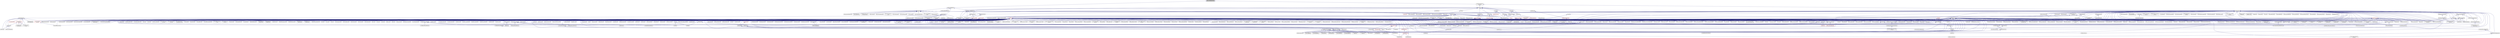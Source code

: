 digraph "apply_colocated_fwd.hpp"
{
  edge [fontname="Helvetica",fontsize="10",labelfontname="Helvetica",labelfontsize="10"];
  node [fontname="Helvetica",fontsize="10",shape=record];
  Node177 [label="apply_colocated_fwd.hpp",height=0.2,width=0.4,color="black", fillcolor="grey75", style="filled", fontcolor="black"];
  Node177 -> Node178 [dir="back",color="midnightblue",fontsize="10",style="solid",fontname="Helvetica"];
  Node178 [label="apply_colocated.hpp",height=0.2,width=0.4,color="black", fillcolor="white", style="filled",URL="$d1/d23/apply__colocated_8hpp.html"];
  Node178 -> Node179 [dir="back",color="midnightblue",fontsize="10",style="solid",fontname="Helvetica"];
  Node179 [label="applier.hpp",height=0.2,width=0.4,color="black", fillcolor="white", style="filled",URL="$d2/d6f/include_2applier_8hpp.html"];
  Node179 -> Node180 [dir="back",color="midnightblue",fontsize="10",style="solid",fontname="Helvetica"];
  Node180 [label="runtime.hpp",height=0.2,width=0.4,color="black", fillcolor="white", style="filled",URL="$d5/d15/include_2runtime_8hpp.html"];
  Node180 -> Node181 [dir="back",color="midnightblue",fontsize="10",style="solid",fontname="Helvetica"];
  Node181 [label="async_io_action.cpp",height=0.2,width=0.4,color="black", fillcolor="white", style="filled",URL="$d3/df5/async__io__action_8cpp.html"];
  Node180 -> Node182 [dir="back",color="midnightblue",fontsize="10",style="solid",fontname="Helvetica"];
  Node182 [label="async_io_external.cpp",height=0.2,width=0.4,color="black", fillcolor="white", style="filled",URL="$da/d9a/async__io__external_8cpp.html"];
  Node180 -> Node183 [dir="back",color="midnightblue",fontsize="10",style="solid",fontname="Helvetica"];
  Node183 [label="async_io_low_level.cpp",height=0.2,width=0.4,color="black", fillcolor="white", style="filled",URL="$dc/d10/async__io__low__level_8cpp.html"];
  Node180 -> Node184 [dir="back",color="midnightblue",fontsize="10",style="solid",fontname="Helvetica"];
  Node184 [label="async_io_simple.cpp",height=0.2,width=0.4,color="black", fillcolor="white", style="filled",URL="$da/db7/async__io__simple_8cpp.html"];
  Node180 -> Node185 [dir="back",color="midnightblue",fontsize="10",style="solid",fontname="Helvetica"];
  Node185 [label="rnd_future_reduce.cpp",height=0.2,width=0.4,color="black", fillcolor="white", style="filled",URL="$d1/db5/rnd__future__reduce_8cpp.html"];
  Node180 -> Node186 [dir="back",color="midnightblue",fontsize="10",style="solid",fontname="Helvetica"];
  Node186 [label="oversubscribing_resource\l_partitioner.cpp",height=0.2,width=0.4,color="black", fillcolor="white", style="filled",URL="$dd/dee/oversubscribing__resource__partitioner_8cpp.html"];
  Node180 -> Node187 [dir="back",color="midnightblue",fontsize="10",style="solid",fontname="Helvetica"];
  Node187 [label="system_characteristics.hpp",height=0.2,width=0.4,color="black", fillcolor="white", style="filled",URL="$d0/d07/system__characteristics_8hpp.html"];
  Node187 -> Node186 [dir="back",color="midnightblue",fontsize="10",style="solid",fontname="Helvetica"];
  Node187 -> Node188 [dir="back",color="midnightblue",fontsize="10",style="solid",fontname="Helvetica"];
  Node188 [label="simple_resource_partitioner.cpp",height=0.2,width=0.4,color="black", fillcolor="white", style="filled",URL="$d5/df9/simple__resource__partitioner_8cpp.html"];
  Node180 -> Node188 [dir="back",color="midnightblue",fontsize="10",style="solid",fontname="Helvetica"];
  Node180 -> Node189 [dir="back",color="midnightblue",fontsize="10",style="solid",fontname="Helvetica"];
  Node189 [label="hpx.hpp",height=0.2,width=0.4,color="red", fillcolor="white", style="filled",URL="$d0/daa/hpx_8hpp.html"];
  Node189 -> Node190 [dir="back",color="midnightblue",fontsize="10",style="solid",fontname="Helvetica"];
  Node190 [label="1d_stencil_1.cpp",height=0.2,width=0.4,color="black", fillcolor="white", style="filled",URL="$d2/db1/1d__stencil__1_8cpp.html"];
  Node189 -> Node191 [dir="back",color="midnightblue",fontsize="10",style="solid",fontname="Helvetica"];
  Node191 [label="1d_stencil_2.cpp",height=0.2,width=0.4,color="black", fillcolor="white", style="filled",URL="$d3/dd1/1d__stencil__2_8cpp.html"];
  Node189 -> Node192 [dir="back",color="midnightblue",fontsize="10",style="solid",fontname="Helvetica"];
  Node192 [label="1d_stencil_3.cpp",height=0.2,width=0.4,color="black", fillcolor="white", style="filled",URL="$db/d19/1d__stencil__3_8cpp.html"];
  Node189 -> Node193 [dir="back",color="midnightblue",fontsize="10",style="solid",fontname="Helvetica"];
  Node193 [label="1d_stencil_4.cpp",height=0.2,width=0.4,color="black", fillcolor="white", style="filled",URL="$d1/d7d/1d__stencil__4_8cpp.html"];
  Node189 -> Node194 [dir="back",color="midnightblue",fontsize="10",style="solid",fontname="Helvetica"];
  Node194 [label="1d_stencil_4_parallel.cpp",height=0.2,width=0.4,color="black", fillcolor="white", style="filled",URL="$d6/d05/1d__stencil__4__parallel_8cpp.html"];
  Node189 -> Node195 [dir="back",color="midnightblue",fontsize="10",style="solid",fontname="Helvetica"];
  Node195 [label="1d_stencil_4_repart.cpp",height=0.2,width=0.4,color="black", fillcolor="white", style="filled",URL="$d0/d6b/1d__stencil__4__repart_8cpp.html"];
  Node189 -> Node196 [dir="back",color="midnightblue",fontsize="10",style="solid",fontname="Helvetica"];
  Node196 [label="1d_stencil_4_throttle.cpp",height=0.2,width=0.4,color="black", fillcolor="white", style="filled",URL="$d6/de5/1d__stencil__4__throttle_8cpp.html"];
  Node189 -> Node197 [dir="back",color="midnightblue",fontsize="10",style="solid",fontname="Helvetica"];
  Node197 [label="1d_stencil_5.cpp",height=0.2,width=0.4,color="black", fillcolor="white", style="filled",URL="$d7/d2a/1d__stencil__5_8cpp.html"];
  Node189 -> Node198 [dir="back",color="midnightblue",fontsize="10",style="solid",fontname="Helvetica"];
  Node198 [label="1d_stencil_6.cpp",height=0.2,width=0.4,color="black", fillcolor="white", style="filled",URL="$db/de7/1d__stencil__6_8cpp.html"];
  Node189 -> Node199 [dir="back",color="midnightblue",fontsize="10",style="solid",fontname="Helvetica"];
  Node199 [label="1d_stencil_7.cpp",height=0.2,width=0.4,color="black", fillcolor="white", style="filled",URL="$d4/d5a/1d__stencil__7_8cpp.html"];
  Node189 -> Node200 [dir="back",color="midnightblue",fontsize="10",style="solid",fontname="Helvetica"];
  Node200 [label="1d_stencil_8.cpp",height=0.2,width=0.4,color="black", fillcolor="white", style="filled",URL="$df/de0/1d__stencil__8_8cpp.html"];
  Node189 -> Node201 [dir="back",color="midnightblue",fontsize="10",style="solid",fontname="Helvetica"];
  Node201 [label="accumulator.cpp",height=0.2,width=0.4,color="black", fillcolor="white", style="filled",URL="$d1/d81/accumulator_8cpp.html"];
  Node189 -> Node202 [dir="back",color="midnightblue",fontsize="10",style="solid",fontname="Helvetica"];
  Node202 [label="accumulator.hpp",height=0.2,width=0.4,color="black", fillcolor="white", style="filled",URL="$d4/d9d/server_2accumulator_8hpp.html"];
  Node202 -> Node201 [dir="back",color="midnightblue",fontsize="10",style="solid",fontname="Helvetica"];
  Node202 -> Node203 [dir="back",color="midnightblue",fontsize="10",style="solid",fontname="Helvetica"];
  Node203 [label="accumulator.hpp",height=0.2,width=0.4,color="black", fillcolor="white", style="filled",URL="$d8/d5e/accumulator_8hpp.html"];
  Node203 -> Node204 [dir="back",color="midnightblue",fontsize="10",style="solid",fontname="Helvetica"];
  Node204 [label="accumulator_client.cpp",height=0.2,width=0.4,color="black", fillcolor="white", style="filled",URL="$d7/dd0/accumulator__client_8cpp.html"];
  Node189 -> Node205 [dir="back",color="midnightblue",fontsize="10",style="solid",fontname="Helvetica"];
  Node205 [label="template_function_accumulator.hpp",height=0.2,width=0.4,color="black", fillcolor="white", style="filled",URL="$d7/da6/server_2template__function__accumulator_8hpp.html"];
  Node205 -> Node206 [dir="back",color="midnightblue",fontsize="10",style="solid",fontname="Helvetica"];
  Node206 [label="template_function_accumulator.cpp",height=0.2,width=0.4,color="black", fillcolor="white", style="filled",URL="$d5/d02/template__function__accumulator_8cpp.html"];
  Node205 -> Node207 [dir="back",color="midnightblue",fontsize="10",style="solid",fontname="Helvetica"];
  Node207 [label="template_function_accumulator.hpp",height=0.2,width=0.4,color="black", fillcolor="white", style="filled",URL="$d3/de9/template__function__accumulator_8hpp.html"];
  Node207 -> Node208 [dir="back",color="midnightblue",fontsize="10",style="solid",fontname="Helvetica"];
  Node208 [label="template_function_accumulator\l_client.cpp",height=0.2,width=0.4,color="black", fillcolor="white", style="filled",URL="$d0/dc6/template__function__accumulator__client_8cpp.html"];
  Node189 -> Node209 [dir="back",color="midnightblue",fontsize="10",style="solid",fontname="Helvetica"];
  Node209 [label="template_accumulator.cpp",height=0.2,width=0.4,color="black", fillcolor="white", style="filled",URL="$d0/d4a/template__accumulator_8cpp.html"];
  Node189 -> Node206 [dir="back",color="midnightblue",fontsize="10",style="solid",fontname="Helvetica"];
  Node189 -> Node207 [dir="back",color="midnightblue",fontsize="10",style="solid",fontname="Helvetica"];
  Node189 -> Node210 [dir="back",color="midnightblue",fontsize="10",style="solid",fontname="Helvetica"];
  Node210 [label="allgather_module.cpp",height=0.2,width=0.4,color="black", fillcolor="white", style="filled",URL="$df/de4/allgather__module_8cpp.html"];
  Node189 -> Node211 [dir="back",color="midnightblue",fontsize="10",style="solid",fontname="Helvetica"];
  Node211 [label="allgather.cpp",height=0.2,width=0.4,color="black", fillcolor="white", style="filled",URL="$d7/d06/allgather_8cpp.html"];
  Node189 -> Node212 [dir="back",color="midnightblue",fontsize="10",style="solid",fontname="Helvetica"];
  Node212 [label="allgather_and_gate.cpp",height=0.2,width=0.4,color="black", fillcolor="white", style="filled",URL="$d1/d56/allgather__and__gate_8cpp.html"];
  Node189 -> Node213 [dir="back",color="midnightblue",fontsize="10",style="solid",fontname="Helvetica"];
  Node213 [label="ag_client.cpp",height=0.2,width=0.4,color="black", fillcolor="white", style="filled",URL="$d4/d5d/ag__client_8cpp.html"];
  Node189 -> Node214 [dir="back",color="midnightblue",fontsize="10",style="solid",fontname="Helvetica"];
  Node214 [label="hpx_thread_phase.cpp",height=0.2,width=0.4,color="black", fillcolor="white", style="filled",URL="$d5/dca/hpx__thread__phase_8cpp.html"];
  Node189 -> Node215 [dir="back",color="midnightblue",fontsize="10",style="solid",fontname="Helvetica"];
  Node215 [label="os_thread_num.cpp",height=0.2,width=0.4,color="black", fillcolor="white", style="filled",URL="$d2/dfb/os__thread__num_8cpp.html"];
  Node189 -> Node216 [dir="back",color="midnightblue",fontsize="10",style="solid",fontname="Helvetica"];
  Node216 [label="cancelable_action.cpp",height=0.2,width=0.4,color="black", fillcolor="white", style="filled",URL="$d5/d0c/cancelable__action_8cpp.html"];
  Node189 -> Node217 [dir="back",color="midnightblue",fontsize="10",style="solid",fontname="Helvetica"];
  Node217 [label="cancelable_action.hpp",height=0.2,width=0.4,color="black", fillcolor="white", style="filled",URL="$d5/d4d/server_2cancelable__action_8hpp.html"];
  Node217 -> Node216 [dir="back",color="midnightblue",fontsize="10",style="solid",fontname="Helvetica"];
  Node217 -> Node218 [dir="back",color="midnightblue",fontsize="10",style="solid",fontname="Helvetica"];
  Node218 [label="cancelable_action.hpp",height=0.2,width=0.4,color="black", fillcolor="white", style="filled",URL="$d0/da3/stubs_2cancelable__action_8hpp.html"];
  Node218 -> Node219 [dir="back",color="midnightblue",fontsize="10",style="solid",fontname="Helvetica"];
  Node219 [label="cancelable_action.hpp",height=0.2,width=0.4,color="black", fillcolor="white", style="filled",URL="$d6/d28/cancelable__action_8hpp.html"];
  Node219 -> Node220 [dir="back",color="midnightblue",fontsize="10",style="solid",fontname="Helvetica"];
  Node220 [label="cancelable_action_client.cpp",height=0.2,width=0.4,color="black", fillcolor="white", style="filled",URL="$d1/db8/cancelable__action__client_8cpp.html"];
  Node189 -> Node218 [dir="back",color="midnightblue",fontsize="10",style="solid",fontname="Helvetica"];
  Node189 -> Node220 [dir="back",color="midnightblue",fontsize="10",style="solid",fontname="Helvetica"];
  Node189 -> Node221 [dir="back",color="midnightblue",fontsize="10",style="solid",fontname="Helvetica"];
  Node221 [label="cublas_matmul.cpp",height=0.2,width=0.4,color="black", fillcolor="white", style="filled",URL="$dd/d84/cublas__matmul_8cpp.html"];
  Node189 -> Node222 [dir="back",color="midnightblue",fontsize="10",style="solid",fontname="Helvetica"];
  Node222 [label="win_perf_counters.cpp",height=0.2,width=0.4,color="black", fillcolor="white", style="filled",URL="$d8/d11/win__perf__counters_8cpp.html"];
  Node189 -> Node223 [dir="back",color="midnightblue",fontsize="10",style="solid",fontname="Helvetica"];
  Node223 [label="win_perf_counters.hpp",height=0.2,width=0.4,color="black", fillcolor="white", style="filled",URL="$d5/da7/win__perf__counters_8hpp.html"];
  Node189 -> Node224 [dir="back",color="midnightblue",fontsize="10",style="solid",fontname="Helvetica"];
  Node224 [label="hello_world_component.hpp",height=0.2,width=0.4,color="black", fillcolor="white", style="filled",URL="$df/df0/hello__world__component_8hpp.html"];
  Node224 -> Node225 [dir="back",color="midnightblue",fontsize="10",style="solid",fontname="Helvetica"];
  Node225 [label="hello_world_client.cpp",height=0.2,width=0.4,color="black", fillcolor="white", style="filled",URL="$d5/da6/hello__world__client_8cpp.html"];
  Node224 -> Node226 [dir="back",color="midnightblue",fontsize="10",style="solid",fontname="Helvetica"];
  Node226 [label="hello_world_component.cpp",height=0.2,width=0.4,color="black", fillcolor="white", style="filled",URL="$d8/daa/hello__world__component_8cpp.html"];
  Node189 -> Node227 [dir="back",color="midnightblue",fontsize="10",style="solid",fontname="Helvetica"];
  Node227 [label="interpolate1d.cpp",height=0.2,width=0.4,color="black", fillcolor="white", style="filled",URL="$d0/d05/interpolate1d_8cpp.html"];
  Node189 -> Node228 [dir="back",color="midnightblue",fontsize="10",style="solid",fontname="Helvetica"];
  Node228 [label="partition.hpp",height=0.2,width=0.4,color="black", fillcolor="white", style="filled",URL="$d0/d7a/examples_2interpolate1d_2interpolate1d_2partition_8hpp.html"];
  Node228 -> Node227 [dir="back",color="midnightblue",fontsize="10",style="solid",fontname="Helvetica"];
  Node228 -> Node229 [dir="back",color="midnightblue",fontsize="10",style="solid",fontname="Helvetica"];
  Node229 [label="interpolate1d.hpp",height=0.2,width=0.4,color="red", fillcolor="white", style="filled",URL="$d4/dc7/interpolate1d_8hpp.html"];
  Node229 -> Node227 [dir="back",color="midnightblue",fontsize="10",style="solid",fontname="Helvetica"];
  Node189 -> Node231 [dir="back",color="midnightblue",fontsize="10",style="solid",fontname="Helvetica"];
  Node231 [label="partition.hpp",height=0.2,width=0.4,color="black", fillcolor="white", style="filled",URL="$d0/dff/examples_2interpolate1d_2interpolate1d_2server_2partition_8hpp.html"];
  Node231 -> Node228 [dir="back",color="midnightblue",fontsize="10",style="solid",fontname="Helvetica"];
  Node231 -> Node232 [dir="back",color="midnightblue",fontsize="10",style="solid",fontname="Helvetica"];
  Node232 [label="partition.cpp",height=0.2,width=0.4,color="black", fillcolor="white", style="filled",URL="$d0/d4f/examples_2interpolate1d_2interpolate1d_2server_2partition_8cpp.html"];
  Node189 -> Node229 [dir="back",color="midnightblue",fontsize="10",style="solid",fontname="Helvetica"];
  Node189 -> Node233 [dir="back",color="midnightblue",fontsize="10",style="solid",fontname="Helvetica"];
  Node233 [label="read_values.cpp",height=0.2,width=0.4,color="black", fillcolor="white", style="filled",URL="$d0/d8c/interpolate1d_2interpolate1d_2read__values_8cpp.html"];
  Node189 -> Node232 [dir="back",color="midnightblue",fontsize="10",style="solid",fontname="Helvetica"];
  Node189 -> Node234 [dir="back",color="midnightblue",fontsize="10",style="solid",fontname="Helvetica"];
  Node234 [label="jacobi.cpp",height=0.2,width=0.4,color="black", fillcolor="white", style="filled",URL="$d2/d27/jacobi_8cpp.html"];
  Node189 -> Node235 [dir="back",color="midnightblue",fontsize="10",style="solid",fontname="Helvetica"];
  Node235 [label="grid.cpp",height=0.2,width=0.4,color="black", fillcolor="white", style="filled",URL="$d6/d1b/jacobi__component_2grid_8cpp.html"];
  Node189 -> Node236 [dir="back",color="midnightblue",fontsize="10",style="solid",fontname="Helvetica"];
  Node236 [label="row.cpp",height=0.2,width=0.4,color="black", fillcolor="white", style="filled",URL="$d3/d86/server_2row_8cpp.html"];
  Node189 -> Node237 [dir="back",color="midnightblue",fontsize="10",style="solid",fontname="Helvetica"];
  Node237 [label="solver.cpp",height=0.2,width=0.4,color="black", fillcolor="white", style="filled",URL="$d6/d94/solver_8cpp.html"];
  Node189 -> Node238 [dir="back",color="midnightblue",fontsize="10",style="solid",fontname="Helvetica"];
  Node238 [label="stencil_iterator.cpp",height=0.2,width=0.4,color="black", fillcolor="white", style="filled",URL="$d6/de1/server_2stencil__iterator_8cpp.html"];
  Node189 -> Node239 [dir="back",color="midnightblue",fontsize="10",style="solid",fontname="Helvetica"];
  Node239 [label="stencil_iterator.cpp",height=0.2,width=0.4,color="black", fillcolor="white", style="filled",URL="$d7/d71/stencil__iterator_8cpp.html"];
  Node189 -> Node240 [dir="back",color="midnightblue",fontsize="10",style="solid",fontname="Helvetica"];
  Node240 [label="jacobi.cpp",height=0.2,width=0.4,color="black", fillcolor="white", style="filled",URL="$d3/d44/smp_2jacobi_8cpp.html"];
  Node189 -> Node241 [dir="back",color="midnightblue",fontsize="10",style="solid",fontname="Helvetica"];
  Node241 [label="jacobi_hpx.cpp",height=0.2,width=0.4,color="black", fillcolor="white", style="filled",URL="$d8/d72/jacobi__hpx_8cpp.html"];
  Node189 -> Node242 [dir="back",color="midnightblue",fontsize="10",style="solid",fontname="Helvetica"];
  Node242 [label="jacobi_nonuniform.cpp",height=0.2,width=0.4,color="black", fillcolor="white", style="filled",URL="$dd/ddc/jacobi__nonuniform_8cpp.html"];
  Node189 -> Node243 [dir="back",color="midnightblue",fontsize="10",style="solid",fontname="Helvetica"];
  Node243 [label="jacobi_nonuniform_hpx.cpp",height=0.2,width=0.4,color="black", fillcolor="white", style="filled",URL="$de/d56/jacobi__nonuniform__hpx_8cpp.html"];
  Node189 -> Node244 [dir="back",color="midnightblue",fontsize="10",style="solid",fontname="Helvetica"];
  Node244 [label="nqueen.cpp",height=0.2,width=0.4,color="black", fillcolor="white", style="filled",URL="$db/dca/nqueen_8cpp.html"];
  Node189 -> Node245 [dir="back",color="midnightblue",fontsize="10",style="solid",fontname="Helvetica"];
  Node245 [label="nqueen.hpp",height=0.2,width=0.4,color="black", fillcolor="white", style="filled",URL="$de/d58/server_2nqueen_8hpp.html"];
  Node245 -> Node244 [dir="back",color="midnightblue",fontsize="10",style="solid",fontname="Helvetica"];
  Node245 -> Node246 [dir="back",color="midnightblue",fontsize="10",style="solid",fontname="Helvetica"];
  Node246 [label="nqueen.hpp",height=0.2,width=0.4,color="red", fillcolor="white", style="filled",URL="$da/dfd/stubs_2nqueen_8hpp.html"];
  Node189 -> Node248 [dir="back",color="midnightblue",fontsize="10",style="solid",fontname="Helvetica"];
  Node248 [label="nqueen_client.cpp",height=0.2,width=0.4,color="black", fillcolor="white", style="filled",URL="$d3/d5e/nqueen__client_8cpp.html"];
  Node189 -> Node249 [dir="back",color="midnightblue",fontsize="10",style="solid",fontname="Helvetica"];
  Node249 [label="sine.cpp",height=0.2,width=0.4,color="black", fillcolor="white", style="filled",URL="$d3/d0d/server_2sine_8cpp.html"];
  Node189 -> Node250 [dir="back",color="midnightblue",fontsize="10",style="solid",fontname="Helvetica"];
  Node250 [label="sine.hpp",height=0.2,width=0.4,color="black", fillcolor="white", style="filled",URL="$d8/dac/sine_8hpp.html"];
  Node250 -> Node249 [dir="back",color="midnightblue",fontsize="10",style="solid",fontname="Helvetica"];
  Node250 -> Node251 [dir="back",color="midnightblue",fontsize="10",style="solid",fontname="Helvetica"];
  Node251 [label="sine.cpp",height=0.2,width=0.4,color="black", fillcolor="white", style="filled",URL="$d5/dd8/sine_8cpp.html"];
  Node189 -> Node251 [dir="back",color="midnightblue",fontsize="10",style="solid",fontname="Helvetica"];
  Node189 -> Node252 [dir="back",color="midnightblue",fontsize="10",style="solid",fontname="Helvetica"];
  Node252 [label="sine_client.cpp",height=0.2,width=0.4,color="black", fillcolor="white", style="filled",URL="$db/d62/sine__client_8cpp.html"];
  Node189 -> Node253 [dir="back",color="midnightblue",fontsize="10",style="solid",fontname="Helvetica"];
  Node253 [label="qt.cpp",height=0.2,width=0.4,color="black", fillcolor="white", style="filled",URL="$df/d90/qt_8cpp.html"];
  Node189 -> Node254 [dir="back",color="midnightblue",fontsize="10",style="solid",fontname="Helvetica"];
  Node254 [label="queue_client.cpp",height=0.2,width=0.4,color="black", fillcolor="white", style="filled",URL="$d7/d96/queue__client_8cpp.html"];
  Node189 -> Node255 [dir="back",color="midnightblue",fontsize="10",style="solid",fontname="Helvetica"];
  Node255 [label="customize_async.cpp",height=0.2,width=0.4,color="black", fillcolor="white", style="filled",URL="$d0/d82/customize__async_8cpp.html"];
  Node189 -> Node256 [dir="back",color="midnightblue",fontsize="10",style="solid",fontname="Helvetica"];
  Node256 [label="data_actions.cpp",height=0.2,width=0.4,color="black", fillcolor="white", style="filled",URL="$dc/d68/data__actions_8cpp.html"];
  Node189 -> Node257 [dir="back",color="midnightblue",fontsize="10",style="solid",fontname="Helvetica"];
  Node257 [label="error_handling.cpp",height=0.2,width=0.4,color="black", fillcolor="white", style="filled",URL="$d9/d96/error__handling_8cpp.html"];
  Node189 -> Node258 [dir="back",color="midnightblue",fontsize="10",style="solid",fontname="Helvetica"];
  Node258 [label="event_synchronization.cpp",height=0.2,width=0.4,color="black", fillcolor="white", style="filled",URL="$d0/d35/event__synchronization_8cpp.html"];
  Node189 -> Node259 [dir="back",color="midnightblue",fontsize="10",style="solid",fontname="Helvetica"];
  Node259 [label="factorial.cpp",height=0.2,width=0.4,color="black", fillcolor="white", style="filled",URL="$d9/d00/factorial_8cpp.html"];
  Node189 -> Node260 [dir="back",color="midnightblue",fontsize="10",style="solid",fontname="Helvetica"];
  Node260 [label="file_serialization.cpp",height=0.2,width=0.4,color="black", fillcolor="white", style="filled",URL="$de/d58/file__serialization_8cpp.html"];
  Node189 -> Node261 [dir="back",color="midnightblue",fontsize="10",style="solid",fontname="Helvetica"];
  Node261 [label="init_globally.cpp",height=0.2,width=0.4,color="black", fillcolor="white", style="filled",URL="$d6/dad/init__globally_8cpp.html"];
  Node189 -> Node262 [dir="back",color="midnightblue",fontsize="10",style="solid",fontname="Helvetica"];
  Node262 [label="interest_calculator.cpp",height=0.2,width=0.4,color="black", fillcolor="white", style="filled",URL="$d2/d86/interest__calculator_8cpp.html"];
  Node189 -> Node263 [dir="back",color="midnightblue",fontsize="10",style="solid",fontname="Helvetica"];
  Node263 [label="non_atomic_rma.cpp",height=0.2,width=0.4,color="black", fillcolor="white", style="filled",URL="$d7/d8b/non__atomic__rma_8cpp.html"];
  Node189 -> Node264 [dir="back",color="midnightblue",fontsize="10",style="solid",fontname="Helvetica"];
  Node264 [label="partitioned_vector\l_spmd_foreach.cpp",height=0.2,width=0.4,color="black", fillcolor="white", style="filled",URL="$db/d7c/partitioned__vector__spmd__foreach_8cpp.html"];
  Node189 -> Node265 [dir="back",color="midnightblue",fontsize="10",style="solid",fontname="Helvetica"];
  Node265 [label="pipeline1.cpp",height=0.2,width=0.4,color="black", fillcolor="white", style="filled",URL="$d5/d77/pipeline1_8cpp.html"];
  Node189 -> Node266 [dir="back",color="midnightblue",fontsize="10",style="solid",fontname="Helvetica"];
  Node266 [label="quicksort.cpp",height=0.2,width=0.4,color="black", fillcolor="white", style="filled",URL="$d3/d1e/quicksort_8cpp.html"];
  Node189 -> Node267 [dir="back",color="midnightblue",fontsize="10",style="solid",fontname="Helvetica"];
  Node267 [label="receive_buffer.cpp",height=0.2,width=0.4,color="black", fillcolor="white", style="filled",URL="$d7/d10/receive__buffer_8cpp.html"];
  Node189 -> Node268 [dir="back",color="midnightblue",fontsize="10",style="solid",fontname="Helvetica"];
  Node268 [label="safe_object.cpp",height=0.2,width=0.4,color="black", fillcolor="white", style="filled",URL="$dd/d52/safe__object_8cpp.html"];
  Node189 -> Node269 [dir="back",color="midnightblue",fontsize="10",style="solid",fontname="Helvetica"];
  Node269 [label="sort_by_key_demo.cpp",height=0.2,width=0.4,color="black", fillcolor="white", style="filled",URL="$da/d20/sort__by__key__demo_8cpp.html"];
  Node189 -> Node270 [dir="back",color="midnightblue",fontsize="10",style="solid",fontname="Helvetica"];
  Node270 [label="timed_wake.cpp",height=0.2,width=0.4,color="black", fillcolor="white", style="filled",URL="$d8/df9/timed__wake_8cpp.html"];
  Node189 -> Node271 [dir="back",color="midnightblue",fontsize="10",style="solid",fontname="Helvetica"];
  Node271 [label="vector_counting_dotproduct.cpp",height=0.2,width=0.4,color="black", fillcolor="white", style="filled",URL="$df/de9/vector__counting__dotproduct_8cpp.html"];
  Node189 -> Node272 [dir="back",color="midnightblue",fontsize="10",style="solid",fontname="Helvetica"];
  Node272 [label="vector_zip_dotproduct.cpp",height=0.2,width=0.4,color="black", fillcolor="white", style="filled",URL="$dc/d18/vector__zip__dotproduct_8cpp.html"];
  Node189 -> Node273 [dir="back",color="midnightblue",fontsize="10",style="solid",fontname="Helvetica"];
  Node273 [label="zerocopy_rdma.cpp",height=0.2,width=0.4,color="black", fillcolor="white", style="filled",URL="$d1/dad/zerocopy__rdma_8cpp.html"];
  Node189 -> Node274 [dir="back",color="midnightblue",fontsize="10",style="solid",fontname="Helvetica"];
  Node274 [label="random_mem_access.cpp",height=0.2,width=0.4,color="black", fillcolor="white", style="filled",URL="$d1/d51/random__mem__access_8cpp.html"];
  Node189 -> Node275 [dir="back",color="midnightblue",fontsize="10",style="solid",fontname="Helvetica"];
  Node275 [label="random_mem_access.hpp",height=0.2,width=0.4,color="black", fillcolor="white", style="filled",URL="$d0/d19/server_2random__mem__access_8hpp.html"];
  Node275 -> Node274 [dir="back",color="midnightblue",fontsize="10",style="solid",fontname="Helvetica"];
  Node275 -> Node276 [dir="back",color="midnightblue",fontsize="10",style="solid",fontname="Helvetica"];
  Node276 [label="random_mem_access.hpp",height=0.2,width=0.4,color="red", fillcolor="white", style="filled",URL="$d3/d32/stubs_2random__mem__access_8hpp.html"];
  Node189 -> Node278 [dir="back",color="midnightblue",fontsize="10",style="solid",fontname="Helvetica"];
  Node278 [label="random_mem_access_client.cpp",height=0.2,width=0.4,color="black", fillcolor="white", style="filled",URL="$df/d1b/random__mem__access__client_8cpp.html"];
  Node189 -> Node186 [dir="back",color="midnightblue",fontsize="10",style="solid",fontname="Helvetica"];
  Node189 -> Node188 [dir="back",color="midnightblue",fontsize="10",style="solid",fontname="Helvetica"];
  Node189 -> Node279 [dir="back",color="midnightblue",fontsize="10",style="solid",fontname="Helvetica"];
  Node279 [label="dimension.hpp",height=0.2,width=0.4,color="red", fillcolor="white", style="filled",URL="$d6/d39/sheneos_2sheneos_2dimension_8hpp.html"];
  Node279 -> Node285 [dir="back",color="midnightblue",fontsize="10",style="solid",fontname="Helvetica"];
  Node285 [label="partition3d.hpp",height=0.2,width=0.4,color="black", fillcolor="white", style="filled",URL="$dd/dbf/server_2partition3d_8hpp.html"];
  Node285 -> Node286 [dir="back",color="midnightblue",fontsize="10",style="solid",fontname="Helvetica"];
  Node286 [label="partition3d.hpp",height=0.2,width=0.4,color="black", fillcolor="white", style="filled",URL="$d1/d50/partition3d_8hpp.html"];
  Node286 -> Node282 [dir="back",color="midnightblue",fontsize="10",style="solid",fontname="Helvetica"];
  Node282 [label="interpolator.cpp",height=0.2,width=0.4,color="black", fillcolor="white", style="filled",URL="$d5/d02/interpolator_8cpp.html"];
  Node286 -> Node287 [dir="back",color="midnightblue",fontsize="10",style="solid",fontname="Helvetica"];
  Node287 [label="interpolator.hpp",height=0.2,width=0.4,color="red", fillcolor="white", style="filled",URL="$dc/d3b/interpolator_8hpp.html"];
  Node287 -> Node282 [dir="back",color="midnightblue",fontsize="10",style="solid",fontname="Helvetica"];
  Node287 -> Node289 [dir="back",color="midnightblue",fontsize="10",style="solid",fontname="Helvetica"];
  Node289 [label="sheneos_compare.cpp",height=0.2,width=0.4,color="black", fillcolor="white", style="filled",URL="$dc/d11/sheneos__compare_8cpp.html"];
  Node287 -> Node290 [dir="back",color="midnightblue",fontsize="10",style="solid",fontname="Helvetica"];
  Node290 [label="sheneos_test.cpp",height=0.2,width=0.4,color="black", fillcolor="white", style="filled",URL="$d4/d6e/sheneos__test_8cpp.html"];
  Node285 -> Node284 [dir="back",color="midnightblue",fontsize="10",style="solid",fontname="Helvetica"];
  Node284 [label="partition3d.cpp",height=0.2,width=0.4,color="black", fillcolor="white", style="filled",URL="$de/d70/partition3d_8cpp.html"];
  Node189 -> Node282 [dir="back",color="midnightblue",fontsize="10",style="solid",fontname="Helvetica"];
  Node189 -> Node286 [dir="back",color="midnightblue",fontsize="10",style="solid",fontname="Helvetica"];
  Node189 -> Node285 [dir="back",color="midnightblue",fontsize="10",style="solid",fontname="Helvetica"];
  Node189 -> Node287 [dir="back",color="midnightblue",fontsize="10",style="solid",fontname="Helvetica"];
  Node189 -> Node291 [dir="back",color="midnightblue",fontsize="10",style="solid",fontname="Helvetica"];
  Node291 [label="configuration.hpp",height=0.2,width=0.4,color="red", fillcolor="white", style="filled",URL="$dc/d0a/configuration_8hpp.html"];
  Node291 -> Node287 [dir="back",color="midnightblue",fontsize="10",style="solid",fontname="Helvetica"];
  Node189 -> Node283 [dir="back",color="midnightblue",fontsize="10",style="solid",fontname="Helvetica"];
  Node283 [label="read_values.cpp",height=0.2,width=0.4,color="black", fillcolor="white", style="filled",URL="$d7/da4/sheneos_2sheneos_2read__values_8cpp.html"];
  Node189 -> Node284 [dir="back",color="midnightblue",fontsize="10",style="solid",fontname="Helvetica"];
  Node189 -> Node290 [dir="back",color="midnightblue",fontsize="10",style="solid",fontname="Helvetica"];
  Node189 -> Node293 [dir="back",color="midnightblue",fontsize="10",style="solid",fontname="Helvetica"];
  Node293 [label="startup_shutdown.cpp",height=0.2,width=0.4,color="black", fillcolor="white", style="filled",URL="$d3/dfc/server_2startup__shutdown_8cpp.html"];
  Node189 -> Node294 [dir="back",color="midnightblue",fontsize="10",style="solid",fontname="Helvetica"];
  Node294 [label="startup_shutdown.cpp",height=0.2,width=0.4,color="black", fillcolor="white", style="filled",URL="$d0/ddb/startup__shutdown_8cpp.html"];
  Node189 -> Node295 [dir="back",color="midnightblue",fontsize="10",style="solid",fontname="Helvetica"];
  Node295 [label="spin.cpp",height=0.2,width=0.4,color="black", fillcolor="white", style="filled",URL="$d7/df2/spin_8cpp.html"];
  Node189 -> Node296 [dir="back",color="midnightblue",fontsize="10",style="solid",fontname="Helvetica"];
  Node296 [label="throttle.cpp",height=0.2,width=0.4,color="black", fillcolor="white", style="filled",URL="$de/d56/server_2throttle_8cpp.html"];
  Node189 -> Node297 [dir="back",color="midnightblue",fontsize="10",style="solid",fontname="Helvetica"];
  Node297 [label="throttle.hpp",height=0.2,width=0.4,color="black", fillcolor="white", style="filled",URL="$db/dc9/server_2throttle_8hpp.html"];
  Node297 -> Node296 [dir="back",color="midnightblue",fontsize="10",style="solid",fontname="Helvetica"];
  Node297 -> Node298 [dir="back",color="midnightblue",fontsize="10",style="solid",fontname="Helvetica"];
  Node298 [label="throttle.hpp",height=0.2,width=0.4,color="black", fillcolor="white", style="filled",URL="$d5/dec/stubs_2throttle_8hpp.html"];
  Node298 -> Node299 [dir="back",color="midnightblue",fontsize="10",style="solid",fontname="Helvetica"];
  Node299 [label="throttle.hpp",height=0.2,width=0.4,color="black", fillcolor="white", style="filled",URL="$d2/d2e/throttle_8hpp.html"];
  Node299 -> Node300 [dir="back",color="midnightblue",fontsize="10",style="solid",fontname="Helvetica"];
  Node300 [label="throttle.cpp",height=0.2,width=0.4,color="black", fillcolor="white", style="filled",URL="$db/d02/throttle_8cpp.html"];
  Node299 -> Node301 [dir="back",color="midnightblue",fontsize="10",style="solid",fontname="Helvetica"];
  Node301 [label="throttle_client.cpp",height=0.2,width=0.4,color="black", fillcolor="white", style="filled",URL="$d0/db7/throttle__client_8cpp.html"];
  Node189 -> Node298 [dir="back",color="midnightblue",fontsize="10",style="solid",fontname="Helvetica"];
  Node189 -> Node300 [dir="back",color="midnightblue",fontsize="10",style="solid",fontname="Helvetica"];
  Node189 -> Node299 [dir="back",color="midnightblue",fontsize="10",style="solid",fontname="Helvetica"];
  Node189 -> Node302 [dir="back",color="midnightblue",fontsize="10",style="solid",fontname="Helvetica"];
  Node302 [label="transpose_await.cpp",height=0.2,width=0.4,color="black", fillcolor="white", style="filled",URL="$de/d68/transpose__await_8cpp.html"];
  Node189 -> Node303 [dir="back",color="midnightblue",fontsize="10",style="solid",fontname="Helvetica"];
  Node303 [label="transpose_block.cpp",height=0.2,width=0.4,color="black", fillcolor="white", style="filled",URL="$d0/de1/transpose__block_8cpp.html"];
  Node189 -> Node304 [dir="back",color="midnightblue",fontsize="10",style="solid",fontname="Helvetica"];
  Node304 [label="transpose_block_numa.cpp",height=0.2,width=0.4,color="black", fillcolor="white", style="filled",URL="$dd/d3b/transpose__block__numa_8cpp.html"];
  Node189 -> Node305 [dir="back",color="midnightblue",fontsize="10",style="solid",fontname="Helvetica"];
  Node305 [label="transpose_serial.cpp",height=0.2,width=0.4,color="black", fillcolor="white", style="filled",URL="$db/d74/transpose__serial_8cpp.html"];
  Node189 -> Node306 [dir="back",color="midnightblue",fontsize="10",style="solid",fontname="Helvetica"];
  Node306 [label="transpose_serial_block.cpp",height=0.2,width=0.4,color="black", fillcolor="white", style="filled",URL="$d8/daa/transpose__serial__block_8cpp.html"];
  Node189 -> Node307 [dir="back",color="midnightblue",fontsize="10",style="solid",fontname="Helvetica"];
  Node307 [label="transpose_serial_vector.cpp",height=0.2,width=0.4,color="black", fillcolor="white", style="filled",URL="$d4/d04/transpose__serial__vector_8cpp.html"];
  Node189 -> Node308 [dir="back",color="midnightblue",fontsize="10",style="solid",fontname="Helvetica"];
  Node308 [label="transpose_smp.cpp",height=0.2,width=0.4,color="black", fillcolor="white", style="filled",URL="$d2/d99/transpose__smp_8cpp.html"];
  Node189 -> Node309 [dir="back",color="midnightblue",fontsize="10",style="solid",fontname="Helvetica"];
  Node309 [label="transpose_smp_block.cpp",height=0.2,width=0.4,color="black", fillcolor="white", style="filled",URL="$da/d4d/transpose__smp__block_8cpp.html"];
  Node189 -> Node310 [dir="back",color="midnightblue",fontsize="10",style="solid",fontname="Helvetica"];
  Node310 [label="simple_central_tuplespace.hpp",height=0.2,width=0.4,color="black", fillcolor="white", style="filled",URL="$db/d69/server_2simple__central__tuplespace_8hpp.html"];
  Node310 -> Node311 [dir="back",color="midnightblue",fontsize="10",style="solid",fontname="Helvetica"];
  Node311 [label="simple_central_tuplespace.cpp",height=0.2,width=0.4,color="black", fillcolor="white", style="filled",URL="$d3/dec/simple__central__tuplespace_8cpp.html"];
  Node310 -> Node312 [dir="back",color="midnightblue",fontsize="10",style="solid",fontname="Helvetica"];
  Node312 [label="simple_central_tuplespace.hpp",height=0.2,width=0.4,color="black", fillcolor="white", style="filled",URL="$d0/d4b/stubs_2simple__central__tuplespace_8hpp.html"];
  Node312 -> Node313 [dir="back",color="midnightblue",fontsize="10",style="solid",fontname="Helvetica"];
  Node313 [label="simple_central_tuplespace.hpp",height=0.2,width=0.4,color="black", fillcolor="white", style="filled",URL="$d5/ddd/simple__central__tuplespace_8hpp.html"];
  Node313 -> Node314 [dir="back",color="midnightblue",fontsize="10",style="solid",fontname="Helvetica"];
  Node314 [label="simple_central_tuplespace\l_client.cpp",height=0.2,width=0.4,color="black", fillcolor="white", style="filled",URL="$d1/d7b/simple__central__tuplespace__client_8cpp.html"];
  Node189 -> Node315 [dir="back",color="midnightblue",fontsize="10",style="solid",fontname="Helvetica"];
  Node315 [label="tuples_warehouse.hpp",height=0.2,width=0.4,color="black", fillcolor="white", style="filled",URL="$da/de6/tuples__warehouse_8hpp.html"];
  Node315 -> Node310 [dir="back",color="midnightblue",fontsize="10",style="solid",fontname="Helvetica"];
  Node189 -> Node311 [dir="back",color="midnightblue",fontsize="10",style="solid",fontname="Helvetica"];
  Node189 -> Node316 [dir="back",color="midnightblue",fontsize="10",style="solid",fontname="Helvetica"];
  Node316 [label="hpx_runtime.cpp",height=0.2,width=0.4,color="black", fillcolor="white", style="filled",URL="$d7/d1e/hpx__runtime_8cpp.html"];
  Node189 -> Node317 [dir="back",color="midnightblue",fontsize="10",style="solid",fontname="Helvetica"];
  Node317 [label="synchronize.cpp",height=0.2,width=0.4,color="black", fillcolor="white", style="filled",URL="$da/da2/synchronize_8cpp.html"];
  Node189 -> Node318 [dir="back",color="midnightblue",fontsize="10",style="solid",fontname="Helvetica"];
  Node318 [label="agas_cache_timings.cpp",height=0.2,width=0.4,color="black", fillcolor="white", style="filled",URL="$dd/d37/agas__cache__timings_8cpp.html"];
  Node189 -> Node319 [dir="back",color="midnightblue",fontsize="10",style="solid",fontname="Helvetica"];
  Node319 [label="async_overheads.cpp",height=0.2,width=0.4,color="black", fillcolor="white", style="filled",URL="$de/da6/async__overheads_8cpp.html"];
  Node189 -> Node320 [dir="back",color="midnightblue",fontsize="10",style="solid",fontname="Helvetica"];
  Node320 [label="coroutines_call_overhead.cpp",height=0.2,width=0.4,color="black", fillcolor="white", style="filled",URL="$da/d1e/coroutines__call__overhead_8cpp.html"];
  Node189 -> Node321 [dir="back",color="midnightblue",fontsize="10",style="solid",fontname="Helvetica"];
  Node321 [label="foreach_scaling.cpp",height=0.2,width=0.4,color="black", fillcolor="white", style="filled",URL="$d4/d94/foreach__scaling_8cpp.html"];
  Node189 -> Node322 [dir="back",color="midnightblue",fontsize="10",style="solid",fontname="Helvetica"];
  Node322 [label="function_object_wrapper\l_overhead.cpp",height=0.2,width=0.4,color="black", fillcolor="white", style="filled",URL="$d5/d6f/function__object__wrapper__overhead_8cpp.html"];
  Node189 -> Node323 [dir="back",color="midnightblue",fontsize="10",style="solid",fontname="Helvetica"];
  Node323 [label="hpx_homogeneous_timed\l_task_spawn_executors.cpp",height=0.2,width=0.4,color="black", fillcolor="white", style="filled",URL="$d1/d3b/hpx__homogeneous__timed__task__spawn__executors_8cpp.html"];
  Node189 -> Node324 [dir="back",color="midnightblue",fontsize="10",style="solid",fontname="Helvetica"];
  Node324 [label="htts2_hpx.cpp",height=0.2,width=0.4,color="black", fillcolor="white", style="filled",URL="$d2/daf/htts2__hpx_8cpp.html"];
  Node189 -> Node325 [dir="back",color="midnightblue",fontsize="10",style="solid",fontname="Helvetica"];
  Node325 [label="partitioned_vector\l_foreach.cpp",height=0.2,width=0.4,color="black", fillcolor="white", style="filled",URL="$df/d5f/partitioned__vector__foreach_8cpp.html"];
  Node189 -> Node326 [dir="back",color="midnightblue",fontsize="10",style="solid",fontname="Helvetica"];
  Node326 [label="serialization_overhead.cpp",height=0.2,width=0.4,color="black", fillcolor="white", style="filled",URL="$d3/df8/serialization__overhead_8cpp.html"];
  Node189 -> Node327 [dir="back",color="midnightblue",fontsize="10",style="solid",fontname="Helvetica"];
  Node327 [label="sizeof.cpp",height=0.2,width=0.4,color="black", fillcolor="white", style="filled",URL="$d3/d0f/sizeof_8cpp.html"];
  Node189 -> Node328 [dir="back",color="midnightblue",fontsize="10",style="solid",fontname="Helvetica"];
  Node328 [label="skynet.cpp",height=0.2,width=0.4,color="black", fillcolor="white", style="filled",URL="$d0/dc3/skynet_8cpp.html"];
  Node189 -> Node329 [dir="back",color="midnightblue",fontsize="10",style="solid",fontname="Helvetica"];
  Node329 [label="stencil3_iterators.cpp",height=0.2,width=0.4,color="black", fillcolor="white", style="filled",URL="$db/d9e/stencil3__iterators_8cpp.html"];
  Node189 -> Node330 [dir="back",color="midnightblue",fontsize="10",style="solid",fontname="Helvetica"];
  Node330 [label="stream.cpp",height=0.2,width=0.4,color="black", fillcolor="white", style="filled",URL="$da/d5f/stream_8cpp.html"];
  Node189 -> Node331 [dir="back",color="midnightblue",fontsize="10",style="solid",fontname="Helvetica"];
  Node331 [label="timed_task_spawn.cpp",height=0.2,width=0.4,color="black", fillcolor="white", style="filled",URL="$df/de1/timed__task__spawn_8cpp.html"];
  Node189 -> Node332 [dir="back",color="midnightblue",fontsize="10",style="solid",fontname="Helvetica"];
  Node332 [label="transform_reduce_binary\l_scaling.cpp",height=0.2,width=0.4,color="black", fillcolor="white", style="filled",URL="$d1/dae/transform__reduce__binary__scaling_8cpp.html"];
  Node189 -> Node333 [dir="back",color="midnightblue",fontsize="10",style="solid",fontname="Helvetica"];
  Node333 [label="transform_reduce_scaling.cpp",height=0.2,width=0.4,color="black", fillcolor="white", style="filled",URL="$db/d2a/transform__reduce__scaling_8cpp.html"];
  Node189 -> Node334 [dir="back",color="midnightblue",fontsize="10",style="solid",fontname="Helvetica"];
  Node334 [label="minmax_element_performance.cpp",height=0.2,width=0.4,color="black", fillcolor="white", style="filled",URL="$d9/d93/minmax__element__performance_8cpp.html"];
  Node189 -> Node335 [dir="back",color="midnightblue",fontsize="10",style="solid",fontname="Helvetica"];
  Node335 [label="barrier_performance.cpp",height=0.2,width=0.4,color="black", fillcolor="white", style="filled",URL="$d6/d6c/barrier__performance_8cpp.html"];
  Node189 -> Node336 [dir="back",color="midnightblue",fontsize="10",style="solid",fontname="Helvetica"];
  Node336 [label="network_storage.cpp",height=0.2,width=0.4,color="black", fillcolor="white", style="filled",URL="$db/daa/network__storage_8cpp.html"];
  Node189 -> Node337 [dir="back",color="midnightblue",fontsize="10",style="solid",fontname="Helvetica"];
  Node337 [label="simple_profiler.hpp",height=0.2,width=0.4,color="black", fillcolor="white", style="filled",URL="$d8/d02/simple__profiler_8hpp.html"];
  Node337 -> Node336 [dir="back",color="midnightblue",fontsize="10",style="solid",fontname="Helvetica"];
  Node189 -> Node338 [dir="back",color="midnightblue",fontsize="10",style="solid",fontname="Helvetica"];
  Node338 [label="osu_bcast.cpp",height=0.2,width=0.4,color="black", fillcolor="white", style="filled",URL="$d3/dca/osu__bcast_8cpp.html"];
  Node189 -> Node339 [dir="back",color="midnightblue",fontsize="10",style="solid",fontname="Helvetica"];
  Node339 [label="osu_bibw.cpp",height=0.2,width=0.4,color="black", fillcolor="white", style="filled",URL="$d2/d04/osu__bibw_8cpp.html"];
  Node189 -> Node340 [dir="back",color="midnightblue",fontsize="10",style="solid",fontname="Helvetica"];
  Node340 [label="osu_bw.cpp",height=0.2,width=0.4,color="black", fillcolor="white", style="filled",URL="$d4/d20/osu__bw_8cpp.html"];
  Node189 -> Node341 [dir="back",color="midnightblue",fontsize="10",style="solid",fontname="Helvetica"];
  Node341 [label="osu_latency.cpp",height=0.2,width=0.4,color="black", fillcolor="white", style="filled",URL="$df/d58/osu__latency_8cpp.html"];
  Node189 -> Node342 [dir="back",color="midnightblue",fontsize="10",style="solid",fontname="Helvetica"];
  Node342 [label="osu_multi_lat.cpp",height=0.2,width=0.4,color="black", fillcolor="white", style="filled",URL="$d7/d91/osu__multi__lat_8cpp.html"];
  Node189 -> Node343 [dir="back",color="midnightblue",fontsize="10",style="solid",fontname="Helvetica"];
  Node343 [label="osu_scatter.cpp",height=0.2,width=0.4,color="black", fillcolor="white", style="filled",URL="$d4/d4c/osu__scatter_8cpp.html"];
  Node189 -> Node344 [dir="back",color="midnightblue",fontsize="10",style="solid",fontname="Helvetica"];
  Node344 [label="pingpong_performance.cpp",height=0.2,width=0.4,color="black", fillcolor="white", style="filled",URL="$de/d03/pingpong__performance_8cpp.html"];
  Node189 -> Node345 [dir="back",color="midnightblue",fontsize="10",style="solid",fontname="Helvetica"];
  Node345 [label="benchmark_is_heap.cpp",height=0.2,width=0.4,color="black", fillcolor="white", style="filled",URL="$da/d4f/benchmark__is__heap_8cpp.html"];
  Node189 -> Node346 [dir="back",color="midnightblue",fontsize="10",style="solid",fontname="Helvetica"];
  Node346 [label="benchmark_is_heap_until.cpp",height=0.2,width=0.4,color="black", fillcolor="white", style="filled",URL="$dc/df5/benchmark__is__heap__until_8cpp.html"];
  Node189 -> Node347 [dir="back",color="midnightblue",fontsize="10",style="solid",fontname="Helvetica"];
  Node347 [label="benchmark_merge.cpp",height=0.2,width=0.4,color="black", fillcolor="white", style="filled",URL="$dd/d49/benchmark__merge_8cpp.html"];
  Node189 -> Node348 [dir="back",color="midnightblue",fontsize="10",style="solid",fontname="Helvetica"];
  Node348 [label="benchmark_partition.cpp",height=0.2,width=0.4,color="black", fillcolor="white", style="filled",URL="$d9/d88/benchmark__partition_8cpp.html"];
  Node189 -> Node349 [dir="back",color="midnightblue",fontsize="10",style="solid",fontname="Helvetica"];
  Node349 [label="benchmark_partition\l_copy.cpp",height=0.2,width=0.4,color="black", fillcolor="white", style="filled",URL="$d3/d0e/benchmark__partition__copy_8cpp.html"];
  Node189 -> Node350 [dir="back",color="midnightblue",fontsize="10",style="solid",fontname="Helvetica"];
  Node350 [label="benchmark_unique_copy.cpp",height=0.2,width=0.4,color="black", fillcolor="white", style="filled",URL="$d9/d53/benchmark__unique__copy_8cpp.html"];
  Node189 -> Node351 [dir="back",color="midnightblue",fontsize="10",style="solid",fontname="Helvetica"];
  Node351 [label="action_move_semantics.cpp",height=0.2,width=0.4,color="black", fillcolor="white", style="filled",URL="$d4/db3/action__move__semantics_8cpp.html"];
  Node189 -> Node352 [dir="back",color="midnightblue",fontsize="10",style="solid",fontname="Helvetica"];
  Node352 [label="movable_objects.cpp",height=0.2,width=0.4,color="black", fillcolor="white", style="filled",URL="$d8/d65/movable__objects_8cpp.html"];
  Node189 -> Node353 [dir="back",color="midnightblue",fontsize="10",style="solid",fontname="Helvetica"];
  Node353 [label="duplicate_id_registration\l_1596.cpp",height=0.2,width=0.4,color="black", fillcolor="white", style="filled",URL="$db/d8d/duplicate__id__registration__1596_8cpp.html"];
  Node189 -> Node354 [dir="back",color="midnightblue",fontsize="10",style="solid",fontname="Helvetica"];
  Node354 [label="pass_by_value_id_type\l_action.cpp",height=0.2,width=0.4,color="black", fillcolor="white", style="filled",URL="$d0/de6/pass__by__value__id__type__action_8cpp.html"];
  Node189 -> Node355 [dir="back",color="midnightblue",fontsize="10",style="solid",fontname="Helvetica"];
  Node355 [label="register_with_basename\l_1804.cpp",height=0.2,width=0.4,color="black", fillcolor="white", style="filled",URL="$db/d95/register__with__basename__1804_8cpp.html"];
  Node189 -> Node356 [dir="back",color="midnightblue",fontsize="10",style="solid",fontname="Helvetica"];
  Node356 [label="send_gid_keep_component\l_1624.cpp",height=0.2,width=0.4,color="black", fillcolor="white", style="filled",URL="$d9/d49/send__gid__keep__component__1624_8cpp.html"];
  Node189 -> Node357 [dir="back",color="midnightblue",fontsize="10",style="solid",fontname="Helvetica"];
  Node357 [label="algorithms.cc",height=0.2,width=0.4,color="black", fillcolor="white", style="filled",URL="$d5/d1b/algorithms_8cc.html"];
  Node189 -> Node358 [dir="back",color="midnightblue",fontsize="10",style="solid",fontname="Helvetica"];
  Node358 [label="matrix_hpx.hh",height=0.2,width=0.4,color="black", fillcolor="white", style="filled",URL="$d5/d89/matrix__hpx_8hh.html"];
  Node358 -> Node359 [dir="back",color="midnightblue",fontsize="10",style="solid",fontname="Helvetica"];
  Node359 [label="block_matrix.hh",height=0.2,width=0.4,color="red", fillcolor="white", style="filled",URL="$dc/de8/block__matrix_8hh.html"];
  Node359 -> Node357 [dir="back",color="midnightblue",fontsize="10",style="solid",fontname="Helvetica"];
  Node359 -> Node363 [dir="back",color="midnightblue",fontsize="10",style="solid",fontname="Helvetica"];
  Node363 [label="block_matrix.cc",height=0.2,width=0.4,color="black", fillcolor="white", style="filled",URL="$de/d88/block__matrix_8cc.html"];
  Node359 -> Node362 [dir="back",color="midnightblue",fontsize="10",style="solid",fontname="Helvetica"];
  Node362 [label="tests.cc",height=0.2,width=0.4,color="black", fillcolor="white", style="filled",URL="$d6/d96/tests_8cc.html"];
  Node358 -> Node357 [dir="back",color="midnightblue",fontsize="10",style="solid",fontname="Helvetica"];
  Node358 -> Node361 [dir="back",color="midnightblue",fontsize="10",style="solid",fontname="Helvetica"];
  Node361 [label="matrix_hpx.cc",height=0.2,width=0.4,color="black", fillcolor="white", style="filled",URL="$d7/d32/matrix__hpx_8cc.html"];
  Node189 -> Node359 [dir="back",color="midnightblue",fontsize="10",style="solid",fontname="Helvetica"];
  Node189 -> Node363 [dir="back",color="midnightblue",fontsize="10",style="solid",fontname="Helvetica"];
  Node189 -> Node364 [dir="back",color="midnightblue",fontsize="10",style="solid",fontname="Helvetica"];
  Node364 [label="main.cc",height=0.2,width=0.4,color="black", fillcolor="white", style="filled",URL="$d9/d0f/main_8cc.html"];
  Node189 -> Node365 [dir="back",color="midnightblue",fontsize="10",style="solid",fontname="Helvetica"];
  Node365 [label="matrix.cc",height=0.2,width=0.4,color="black", fillcolor="white", style="filled",URL="$d7/dea/matrix_8cc.html"];
  Node189 -> Node361 [dir="back",color="midnightblue",fontsize="10",style="solid",fontname="Helvetica"];
  Node189 -> Node362 [dir="back",color="midnightblue",fontsize="10",style="solid",fontname="Helvetica"];
  Node189 -> Node366 [dir="back",color="midnightblue",fontsize="10",style="solid",fontname="Helvetica"];
  Node366 [label="client_1950.cpp",height=0.2,width=0.4,color="black", fillcolor="white", style="filled",URL="$d0/d79/client__1950_8cpp.html"];
  Node189 -> Node367 [dir="back",color="midnightblue",fontsize="10",style="solid",fontname="Helvetica"];
  Node367 [label="commandline_options\l_1437.cpp",height=0.2,width=0.4,color="black", fillcolor="white", style="filled",URL="$d5/dbd/commandline__options__1437_8cpp.html"];
  Node189 -> Node368 [dir="back",color="midnightblue",fontsize="10",style="solid",fontname="Helvetica"];
  Node368 [label="moveonly_constructor\l_arguments_1405.cpp",height=0.2,width=0.4,color="black", fillcolor="white", style="filled",URL="$d3/dcf/moveonly__constructor__arguments__1405_8cpp.html"];
  Node189 -> Node369 [dir="back",color="midnightblue",fontsize="10",style="solid",fontname="Helvetica"];
  Node369 [label="partitioned_vector\l_2201.cpp",height=0.2,width=0.4,color="black", fillcolor="white", style="filled",URL="$dc/d39/partitioned__vector__2201_8cpp.html"];
  Node189 -> Node370 [dir="back",color="midnightblue",fontsize="10",style="solid",fontname="Helvetica"];
  Node370 [label="dynamic_counters_loaded\l_1508.cpp",height=0.2,width=0.4,color="black", fillcolor="white", style="filled",URL="$db/d58/dynamic__counters__loaded__1508_8cpp.html"];
  Node189 -> Node371 [dir="back",color="midnightblue",fontsize="10",style="solid",fontname="Helvetica"];
  Node371 [label="id_type_ref_counting\l_1032.cpp",height=0.2,width=0.4,color="black", fillcolor="white", style="filled",URL="$d8/dfd/id__type__ref__counting__1032_8cpp.html"];
  Node189 -> Node372 [dir="back",color="midnightblue",fontsize="10",style="solid",fontname="Helvetica"];
  Node372 [label="lost_output_2236.cpp",height=0.2,width=0.4,color="black", fillcolor="white", style="filled",URL="$db/dd0/lost__output__2236_8cpp.html"];
  Node189 -> Node373 [dir="back",color="midnightblue",fontsize="10",style="solid",fontname="Helvetica"];
  Node373 [label="no_output_1173.cpp",height=0.2,width=0.4,color="black", fillcolor="white", style="filled",URL="$de/d67/no__output__1173_8cpp.html"];
  Node189 -> Node374 [dir="back",color="midnightblue",fontsize="10",style="solid",fontname="Helvetica"];
  Node374 [label="after_588.cpp",height=0.2,width=0.4,color="black", fillcolor="white", style="filled",URL="$dc/dc0/after__588_8cpp.html"];
  Node189 -> Node375 [dir="back",color="midnightblue",fontsize="10",style="solid",fontname="Helvetica"];
  Node375 [label="async_callback_with\l_bound_callback.cpp",height=0.2,width=0.4,color="black", fillcolor="white", style="filled",URL="$d2/dae/async__callback__with__bound__callback_8cpp.html"];
  Node189 -> Node376 [dir="back",color="midnightblue",fontsize="10",style="solid",fontname="Helvetica"];
  Node376 [label="async_unwrap_1037.cpp",height=0.2,width=0.4,color="black", fillcolor="white", style="filled",URL="$d4/d13/async__unwrap__1037_8cpp.html"];
  Node189 -> Node377 [dir="back",color="midnightblue",fontsize="10",style="solid",fontname="Helvetica"];
  Node377 [label="barrier_hang.cpp",height=0.2,width=0.4,color="black", fillcolor="white", style="filled",URL="$dd/d8b/barrier__hang_8cpp.html"];
  Node189 -> Node378 [dir="back",color="midnightblue",fontsize="10",style="solid",fontname="Helvetica"];
  Node378 [label="call_promise_get_gid\l_more_than_once.cpp",height=0.2,width=0.4,color="black", fillcolor="white", style="filled",URL="$d4/dd8/call__promise__get__gid__more__than__once_8cpp.html"];
  Node189 -> Node379 [dir="back",color="midnightblue",fontsize="10",style="solid",fontname="Helvetica"];
  Node379 [label="channel_register_as\l_2722.cpp",height=0.2,width=0.4,color="black", fillcolor="white", style="filled",URL="$d4/d98/channel__register__as__2722_8cpp.html"];
  Node189 -> Node380 [dir="back",color="midnightblue",fontsize="10",style="solid",fontname="Helvetica"];
  Node380 [label="dataflow_action_2008.cpp",height=0.2,width=0.4,color="black", fillcolor="white", style="filled",URL="$da/dad/dataflow__action__2008_8cpp.html"];
  Node189 -> Node381 [dir="back",color="midnightblue",fontsize="10",style="solid",fontname="Helvetica"];
  Node381 [label="dataflow_const_functor\l_773.cpp",height=0.2,width=0.4,color="black", fillcolor="white", style="filled",URL="$d3/df2/dataflow__const__functor__773_8cpp.html"];
  Node189 -> Node382 [dir="back",color="midnightblue",fontsize="10",style="solid",fontname="Helvetica"];
  Node382 [label="dataflow_future_swap.cpp",height=0.2,width=0.4,color="black", fillcolor="white", style="filled",URL="$dc/d8c/dataflow__future__swap_8cpp.html"];
  Node189 -> Node383 [dir="back",color="midnightblue",fontsize="10",style="solid",fontname="Helvetica"];
  Node383 [label="dataflow_future_swap2.cpp",height=0.2,width=0.4,color="black", fillcolor="white", style="filled",URL="$d1/db3/dataflow__future__swap2_8cpp.html"];
  Node189 -> Node384 [dir="back",color="midnightblue",fontsize="10",style="solid",fontname="Helvetica"];
  Node384 [label="dataflow_launch_775.cpp",height=0.2,width=0.4,color="black", fillcolor="white", style="filled",URL="$d7/d0d/dataflow__launch__775_8cpp.html"];
  Node189 -> Node385 [dir="back",color="midnightblue",fontsize="10",style="solid",fontname="Helvetica"];
  Node385 [label="dataflow_recursion\l_1613.cpp",height=0.2,width=0.4,color="black", fillcolor="white", style="filled",URL="$d0/d1f/dataflow__recursion__1613_8cpp.html"];
  Node189 -> Node386 [dir="back",color="midnightblue",fontsize="10",style="solid",fontname="Helvetica"];
  Node386 [label="dataflow_using_774.cpp",height=0.2,width=0.4,color="black", fillcolor="white", style="filled",URL="$d7/dfa/dataflow__using__774_8cpp.html"];
  Node189 -> Node387 [dir="back",color="midnightblue",fontsize="10",style="solid",fontname="Helvetica"];
  Node387 [label="exception_from_continuation\l_1613.cpp",height=0.2,width=0.4,color="black", fillcolor="white", style="filled",URL="$db/d28/exception__from__continuation__1613_8cpp.html"];
  Node189 -> Node388 [dir="back",color="midnightblue",fontsize="10",style="solid",fontname="Helvetica"];
  Node388 [label="fail_future_2667.cpp",height=0.2,width=0.4,color="black", fillcolor="white", style="filled",URL="$db/d7e/fail__future__2667_8cpp.html"];
  Node189 -> Node389 [dir="back",color="midnightblue",fontsize="10",style="solid",fontname="Helvetica"];
  Node389 [label="future_2667.cpp",height=0.2,width=0.4,color="black", fillcolor="white", style="filled",URL="$d2/dfd/future__2667_8cpp.html"];
  Node189 -> Node390 [dir="back",color="midnightblue",fontsize="10",style="solid",fontname="Helvetica"];
  Node390 [label="future_790.cpp",height=0.2,width=0.4,color="black", fillcolor="white", style="filled",URL="$de/d3d/future__790_8cpp.html"];
  Node189 -> Node391 [dir="back",color="midnightblue",fontsize="10",style="solid",fontname="Helvetica"];
  Node391 [label="future_unwrap_1182.cpp",height=0.2,width=0.4,color="black", fillcolor="white", style="filled",URL="$df/d7a/future__unwrap__1182_8cpp.html"];
  Node189 -> Node392 [dir="back",color="midnightblue",fontsize="10",style="solid",fontname="Helvetica"];
  Node392 [label="future_unwrap_878.cpp",height=0.2,width=0.4,color="black", fillcolor="white", style="filled",URL="$d9/ddf/future__unwrap__878_8cpp.html"];
  Node189 -> Node393 [dir="back",color="midnightblue",fontsize="10",style="solid",fontname="Helvetica"];
  Node393 [label="ignore_while_locked\l_1485.cpp",height=0.2,width=0.4,color="black", fillcolor="white", style="filled",URL="$db/d24/ignore__while__locked__1485_8cpp.html"];
  Node189 -> Node394 [dir="back",color="midnightblue",fontsize="10",style="solid",fontname="Helvetica"];
  Node394 [label="lifetime_588.cpp",height=0.2,width=0.4,color="black", fillcolor="white", style="filled",URL="$d7/dca/lifetime__588_8cpp.html"];
  Node189 -> Node395 [dir="back",color="midnightblue",fontsize="10",style="solid",fontname="Helvetica"];
  Node395 [label="lifetime_588_1.cpp",height=0.2,width=0.4,color="black", fillcolor="white", style="filled",URL="$de/d75/lifetime__588__1_8cpp.html"];
  Node189 -> Node396 [dir="back",color="midnightblue",fontsize="10",style="solid",fontname="Helvetica"];
  Node396 [label="multiple_gather_ops\l_2001.cpp",height=0.2,width=0.4,color="black", fillcolor="white", style="filled",URL="$d3/d95/multiple__gather__ops__2001_8cpp.html"];
  Node189 -> Node397 [dir="back",color="midnightblue",fontsize="10",style="solid",fontname="Helvetica"];
  Node397 [label="promise_1620.cpp",height=0.2,width=0.4,color="black", fillcolor="white", style="filled",URL="$d2/d67/promise__1620_8cpp.html"];
  Node189 -> Node398 [dir="back",color="midnightblue",fontsize="10",style="solid",fontname="Helvetica"];
  Node398 [label="promise_leak_996.cpp",height=0.2,width=0.4,color="black", fillcolor="white", style="filled",URL="$d0/d7e/promise__leak__996_8cpp.html"];
  Node189 -> Node399 [dir="back",color="midnightblue",fontsize="10",style="solid",fontname="Helvetica"];
  Node399 [label="receive_buffer_1733.cpp",height=0.2,width=0.4,color="black", fillcolor="white", style="filled",URL="$d1/d0e/receive__buffer__1733_8cpp.html"];
  Node189 -> Node400 [dir="back",color="midnightblue",fontsize="10",style="solid",fontname="Helvetica"];
  Node400 [label="safely_destroy_promise\l_1481.cpp",height=0.2,width=0.4,color="black", fillcolor="white", style="filled",URL="$dd/d62/safely__destroy__promise__1481_8cpp.html"];
  Node189 -> Node401 [dir="back",color="midnightblue",fontsize="10",style="solid",fontname="Helvetica"];
  Node401 [label="set_hpx_limit_798.cpp",height=0.2,width=0.4,color="black", fillcolor="white", style="filled",URL="$d2/dfb/set__hpx__limit__798_8cpp.html"];
  Node189 -> Node402 [dir="back",color="midnightblue",fontsize="10",style="solid",fontname="Helvetica"];
  Node402 [label="shared_mutex_1702.cpp",height=0.2,width=0.4,color="black", fillcolor="white", style="filled",URL="$d2/d66/shared__mutex__1702_8cpp.html"];
  Node189 -> Node403 [dir="back",color="midnightblue",fontsize="10",style="solid",fontname="Helvetica"];
  Node403 [label="shared_stated_leaked\l_1211.cpp",height=0.2,width=0.4,color="black", fillcolor="white", style="filled",URL="$dc/dce/shared__stated__leaked__1211_8cpp.html"];
  Node189 -> Node404 [dir="back",color="midnightblue",fontsize="10",style="solid",fontname="Helvetica"];
  Node404 [label="split_future_2246.cpp",height=0.2,width=0.4,color="black", fillcolor="white", style="filled",URL="$db/d2b/split__future__2246_8cpp.html"];
  Node189 -> Node405 [dir="back",color="midnightblue",fontsize="10",style="solid",fontname="Helvetica"];
  Node405 [label="wait_all_hang_1946.cpp",height=0.2,width=0.4,color="black", fillcolor="white", style="filled",URL="$d5/d69/wait__all__hang__1946_8cpp.html"];
  Node189 -> Node406 [dir="back",color="midnightblue",fontsize="10",style="solid",fontname="Helvetica"];
  Node406 [label="wait_for_1751.cpp",height=0.2,width=0.4,color="black", fillcolor="white", style="filled",URL="$d9/d48/wait__for__1751_8cpp.html"];
  Node189 -> Node407 [dir="back",color="midnightblue",fontsize="10",style="solid",fontname="Helvetica"];
  Node407 [label="when_all_vectors_1623.cpp",height=0.2,width=0.4,color="black", fillcolor="white", style="filled",URL="$dd/d2e/when__all__vectors__1623_8cpp.html"];
  Node189 -> Node408 [dir="back",color="midnightblue",fontsize="10",style="solid",fontname="Helvetica"];
  Node408 [label="multiple_init.cpp",height=0.2,width=0.4,color="black", fillcolor="white", style="filled",URL="$df/d43/multiple__init_8cpp.html"];
  Node189 -> Node409 [dir="back",color="midnightblue",fontsize="10",style="solid",fontname="Helvetica"];
  Node409 [label="is_executor_1691.cpp",height=0.2,width=0.4,color="black", fillcolor="white", style="filled",URL="$d2/d1e/is__executor__1691_8cpp.html"];
  Node189 -> Node410 [dir="back",color="midnightblue",fontsize="10",style="solid",fontname="Helvetica"];
  Node410 [label="for_each_annotated\l_function.cpp",height=0.2,width=0.4,color="black", fillcolor="white", style="filled",URL="$d5/dbf/for__each__annotated__function_8cpp.html"];
  Node189 -> Node411 [dir="back",color="midnightblue",fontsize="10",style="solid",fontname="Helvetica"];
  Node411 [label="for_loop_2281.cpp",height=0.2,width=0.4,color="black", fillcolor="white", style="filled",URL="$de/d36/for__loop__2281_8cpp.html"];
  Node189 -> Node412 [dir="back",color="midnightblue",fontsize="10",style="solid",fontname="Helvetica"];
  Node412 [label="minimal_findend.cpp",height=0.2,width=0.4,color="black", fillcolor="white", style="filled",URL="$da/d34/minimal__findend_8cpp.html"];
  Node189 -> Node413 [dir="back",color="midnightblue",fontsize="10",style="solid",fontname="Helvetica"];
  Node413 [label="scan_different_inits.cpp",height=0.2,width=0.4,color="black", fillcolor="white", style="filled",URL="$d6/d4b/scan__different__inits_8cpp.html"];
  Node189 -> Node414 [dir="back",color="midnightblue",fontsize="10",style="solid",fontname="Helvetica"];
  Node414 [label="scan_non_commutative.cpp",height=0.2,width=0.4,color="black", fillcolor="white", style="filled",URL="$d8/de4/scan__non__commutative_8cpp.html"];
  Node189 -> Node415 [dir="back",color="midnightblue",fontsize="10",style="solid",fontname="Helvetica"];
  Node415 [label="scan_shortlength.cpp",height=0.2,width=0.4,color="black", fillcolor="white", style="filled",URL="$de/d75/scan__shortlength_8cpp.html"];
  Node189 -> Node416 [dir="back",color="midnightblue",fontsize="10",style="solid",fontname="Helvetica"];
  Node416 [label="search_zerolength.cpp",height=0.2,width=0.4,color="black", fillcolor="white", style="filled",URL="$d0/d9f/search__zerolength_8cpp.html"];
  Node189 -> Node417 [dir="back",color="midnightblue",fontsize="10",style="solid",fontname="Helvetica"];
  Node417 [label="static_chunker_2282.cpp",height=0.2,width=0.4,color="black", fillcolor="white", style="filled",URL="$d5/d52/static__chunker__2282_8cpp.html"];
  Node189 -> Node418 [dir="back",color="midnightblue",fontsize="10",style="solid",fontname="Helvetica"];
  Node418 [label="papi_counters_active\l_interface.cpp",height=0.2,width=0.4,color="black", fillcolor="white", style="filled",URL="$db/dd5/papi__counters__active__interface_8cpp.html"];
  Node189 -> Node419 [dir="back",color="midnightblue",fontsize="10",style="solid",fontname="Helvetica"];
  Node419 [label="papi_counters_basic\l_functions.cpp",height=0.2,width=0.4,color="black", fillcolor="white", style="filled",URL="$da/dc8/papi__counters__basic__functions_8cpp.html"];
  Node189 -> Node420 [dir="back",color="midnightblue",fontsize="10",style="solid",fontname="Helvetica"];
  Node420 [label="papi_counters_segfault\l_1890.cpp",height=0.2,width=0.4,color="black", fillcolor="white", style="filled",URL="$df/d76/papi__counters__segfault__1890_8cpp.html"];
  Node189 -> Node421 [dir="back",color="midnightblue",fontsize="10",style="solid",fontname="Helvetica"];
  Node421 [label="statistics_2666.cpp",height=0.2,width=0.4,color="black", fillcolor="white", style="filled",URL="$d7/d98/statistics__2666_8cpp.html"];
  Node189 -> Node422 [dir="back",color="midnightblue",fontsize="10",style="solid",fontname="Helvetica"];
  Node422 [label="uptime_1737.cpp",height=0.2,width=0.4,color="black", fillcolor="white", style="filled",URL="$d7/d12/uptime__1737_8cpp.html"];
  Node189 -> Node423 [dir="back",color="midnightblue",fontsize="10",style="solid",fontname="Helvetica"];
  Node423 [label="block_os_threads_1036.cpp",height=0.2,width=0.4,color="black", fillcolor="white", style="filled",URL="$d7/d92/block__os__threads__1036_8cpp.html"];
  Node189 -> Node424 [dir="back",color="midnightblue",fontsize="10",style="solid",fontname="Helvetica"];
  Node424 [label="resume_priority.cpp",height=0.2,width=0.4,color="black", fillcolor="white", style="filled",URL="$de/d5e/resume__priority_8cpp.html"];
  Node189 -> Node425 [dir="back",color="midnightblue",fontsize="10",style="solid",fontname="Helvetica"];
  Node425 [label="thread_data_1111.cpp",height=0.2,width=0.4,color="black", fillcolor="white", style="filled",URL="$d5/d15/thread__data__1111_8cpp.html"];
  Node189 -> Node426 [dir="back",color="midnightblue",fontsize="10",style="solid",fontname="Helvetica"];
  Node426 [label="thread_pool_executor\l_1112.cpp",height=0.2,width=0.4,color="black", fillcolor="white", style="filled",URL="$df/daa/thread__pool__executor__1112_8cpp.html"];
  Node189 -> Node427 [dir="back",color="midnightblue",fontsize="10",style="solid",fontname="Helvetica"];
  Node427 [label="thread_pool_executor\l_1114.cpp",height=0.2,width=0.4,color="black", fillcolor="white", style="filled",URL="$d8/d63/thread__pool__executor__1114_8cpp.html"];
  Node189 -> Node428 [dir="back",color="midnightblue",fontsize="10",style="solid",fontname="Helvetica"];
  Node428 [label="thread_rescheduling.cpp",height=0.2,width=0.4,color="black", fillcolor="white", style="filled",URL="$d6/d6d/thread__rescheduling_8cpp.html"];
  Node189 -> Node429 [dir="back",color="midnightblue",fontsize="10",style="solid",fontname="Helvetica"];
  Node429 [label="thread_suspend_duration.cpp",height=0.2,width=0.4,color="black", fillcolor="white", style="filled",URL="$db/d59/thread__suspend__duration_8cpp.html"];
  Node189 -> Node430 [dir="back",color="midnightblue",fontsize="10",style="solid",fontname="Helvetica"];
  Node430 [label="thread_suspend_pending.cpp",height=0.2,width=0.4,color="black", fillcolor="white", style="filled",URL="$de/d29/thread__suspend__pending_8cpp.html"];
  Node189 -> Node431 [dir="back",color="midnightblue",fontsize="10",style="solid",fontname="Helvetica"];
  Node431 [label="threads_all_1422.cpp",height=0.2,width=0.4,color="black", fillcolor="white", style="filled",URL="$d2/d38/threads__all__1422_8cpp.html"];
  Node189 -> Node432 [dir="back",color="midnightblue",fontsize="10",style="solid",fontname="Helvetica"];
  Node432 [label="unhandled_exception\l_582.cpp",height=0.2,width=0.4,color="black", fillcolor="white", style="filled",URL="$d9/d1e/unhandled__exception__582_8cpp.html"];
  Node189 -> Node433 [dir="back",color="midnightblue",fontsize="10",style="solid",fontname="Helvetica"];
  Node433 [label="configuration_1572.cpp",height=0.2,width=0.4,color="black", fillcolor="white", style="filled",URL="$d9/d26/configuration__1572_8cpp.html"];
  Node189 -> Node434 [dir="back",color="midnightblue",fontsize="10",style="solid",fontname="Helvetica"];
  Node434 [label="function_argument.cpp",height=0.2,width=0.4,color="black", fillcolor="white", style="filled",URL="$db/da3/function__argument_8cpp.html"];
  Node189 -> Node435 [dir="back",color="midnightblue",fontsize="10",style="solid",fontname="Helvetica"];
  Node435 [label="serialize_buffer_1069.cpp",height=0.2,width=0.4,color="black", fillcolor="white", style="filled",URL="$d4/dc0/serialize__buffer__1069_8cpp.html"];
  Node189 -> Node436 [dir="back",color="midnightblue",fontsize="10",style="solid",fontname="Helvetica"];
  Node436 [label="unwrapped_1528.cpp",height=0.2,width=0.4,color="black", fillcolor="white", style="filled",URL="$d7/d63/unwrapped__1528_8cpp.html"];
  Node189 -> Node437 [dir="back",color="midnightblue",fontsize="10",style="solid",fontname="Helvetica"];
  Node437 [label="managed_refcnt_checker.cpp",height=0.2,width=0.4,color="black", fillcolor="white", style="filled",URL="$d3/d8d/managed__refcnt__checker_8cpp.html"];
  Node189 -> Node438 [dir="back",color="midnightblue",fontsize="10",style="solid",fontname="Helvetica"];
  Node438 [label="managed_refcnt_checker.hpp",height=0.2,width=0.4,color="black", fillcolor="white", style="filled",URL="$db/dd0/managed__refcnt__checker_8hpp.html"];
  Node438 -> Node439 [dir="back",color="midnightblue",fontsize="10",style="solid",fontname="Helvetica"];
  Node439 [label="credit_exhaustion.cpp",height=0.2,width=0.4,color="black", fillcolor="white", style="filled",URL="$d6/d80/credit__exhaustion_8cpp.html"];
  Node438 -> Node440 [dir="back",color="midnightblue",fontsize="10",style="solid",fontname="Helvetica"];
  Node440 [label="local_embedded_ref\l_to_local_object.cpp",height=0.2,width=0.4,color="black", fillcolor="white", style="filled",URL="$d6/d54/local__embedded__ref__to__local__object_8cpp.html"];
  Node438 -> Node441 [dir="back",color="midnightblue",fontsize="10",style="solid",fontname="Helvetica"];
  Node441 [label="local_embedded_ref\l_to_remote_object.cpp",height=0.2,width=0.4,color="black", fillcolor="white", style="filled",URL="$d6/d34/local__embedded__ref__to__remote__object_8cpp.html"];
  Node438 -> Node442 [dir="back",color="midnightblue",fontsize="10",style="solid",fontname="Helvetica"];
  Node442 [label="refcnted_symbol_to\l_local_object.cpp",height=0.2,width=0.4,color="black", fillcolor="white", style="filled",URL="$d9/deb/refcnted__symbol__to__local__object_8cpp.html"];
  Node438 -> Node443 [dir="back",color="midnightblue",fontsize="10",style="solid",fontname="Helvetica"];
  Node443 [label="refcnted_symbol_to\l_remote_object.cpp",height=0.2,width=0.4,color="black", fillcolor="white", style="filled",URL="$dd/d20/refcnted__symbol__to__remote__object_8cpp.html"];
  Node438 -> Node444 [dir="back",color="midnightblue",fontsize="10",style="solid",fontname="Helvetica"];
  Node444 [label="remote_embedded_ref\l_to_local_object.cpp",height=0.2,width=0.4,color="black", fillcolor="white", style="filled",URL="$d4/ded/remote__embedded__ref__to__local__object_8cpp.html"];
  Node438 -> Node445 [dir="back",color="midnightblue",fontsize="10",style="solid",fontname="Helvetica"];
  Node445 [label="remote_embedded_ref\l_to_remote_object.cpp",height=0.2,width=0.4,color="black", fillcolor="white", style="filled",URL="$dc/dca/remote__embedded__ref__to__remote__object_8cpp.html"];
  Node438 -> Node446 [dir="back",color="midnightblue",fontsize="10",style="solid",fontname="Helvetica"];
  Node446 [label="scoped_ref_to_local\l_object.cpp",height=0.2,width=0.4,color="black", fillcolor="white", style="filled",URL="$d6/da4/scoped__ref__to__local__object_8cpp.html"];
  Node438 -> Node447 [dir="back",color="midnightblue",fontsize="10",style="solid",fontname="Helvetica"];
  Node447 [label="scoped_ref_to_remote\l_object.cpp",height=0.2,width=0.4,color="black", fillcolor="white", style="filled",URL="$de/d85/scoped__ref__to__remote__object_8cpp.html"];
  Node438 -> Node448 [dir="back",color="midnightblue",fontsize="10",style="solid",fontname="Helvetica"];
  Node448 [label="split_credit.cpp",height=0.2,width=0.4,color="black", fillcolor="white", style="filled",URL="$dc/d1c/split__credit_8cpp.html"];
  Node438 -> Node449 [dir="back",color="midnightblue",fontsize="10",style="solid",fontname="Helvetica"];
  Node449 [label="uncounted_symbol_to\l_local_object.cpp",height=0.2,width=0.4,color="black", fillcolor="white", style="filled",URL="$de/d5f/uncounted__symbol__to__local__object_8cpp.html"];
  Node438 -> Node450 [dir="back",color="midnightblue",fontsize="10",style="solid",fontname="Helvetica"];
  Node450 [label="uncounted_symbol_to\l_remote_object.cpp",height=0.2,width=0.4,color="black", fillcolor="white", style="filled",URL="$d5/d86/uncounted__symbol__to__remote__object_8cpp.html"];
  Node189 -> Node451 [dir="back",color="midnightblue",fontsize="10",style="solid",fontname="Helvetica"];
  Node451 [label="managed_refcnt_checker.cpp",height=0.2,width=0.4,color="black", fillcolor="white", style="filled",URL="$d7/d11/server_2managed__refcnt__checker_8cpp.html"];
  Node189 -> Node452 [dir="back",color="midnightblue",fontsize="10",style="solid",fontname="Helvetica"];
  Node452 [label="managed_refcnt_checker.hpp",height=0.2,width=0.4,color="black", fillcolor="white", style="filled",URL="$df/da6/server_2managed__refcnt__checker_8hpp.html"];
  Node452 -> Node437 [dir="back",color="midnightblue",fontsize="10",style="solid",fontname="Helvetica"];
  Node452 -> Node451 [dir="back",color="midnightblue",fontsize="10",style="solid",fontname="Helvetica"];
  Node452 -> Node453 [dir="back",color="midnightblue",fontsize="10",style="solid",fontname="Helvetica"];
  Node453 [label="managed_refcnt_checker.hpp",height=0.2,width=0.4,color="black", fillcolor="white", style="filled",URL="$d3/d77/stubs_2managed__refcnt__checker_8hpp.html"];
  Node453 -> Node438 [dir="back",color="midnightblue",fontsize="10",style="solid",fontname="Helvetica"];
  Node189 -> Node454 [dir="back",color="midnightblue",fontsize="10",style="solid",fontname="Helvetica"];
  Node454 [label="simple_refcnt_checker.cpp",height=0.2,width=0.4,color="black", fillcolor="white", style="filled",URL="$d7/d14/server_2simple__refcnt__checker_8cpp.html"];
  Node189 -> Node455 [dir="back",color="midnightblue",fontsize="10",style="solid",fontname="Helvetica"];
  Node455 [label="simple_refcnt_checker.hpp",height=0.2,width=0.4,color="black", fillcolor="white", style="filled",URL="$d6/d3d/server_2simple__refcnt__checker_8hpp.html"];
  Node455 -> Node454 [dir="back",color="midnightblue",fontsize="10",style="solid",fontname="Helvetica"];
  Node455 -> Node456 [dir="back",color="midnightblue",fontsize="10",style="solid",fontname="Helvetica"];
  Node456 [label="simple_refcnt_checker.cpp",height=0.2,width=0.4,color="black", fillcolor="white", style="filled",URL="$df/d16/simple__refcnt__checker_8cpp.html"];
  Node455 -> Node457 [dir="back",color="midnightblue",fontsize="10",style="solid",fontname="Helvetica"];
  Node457 [label="simple_refcnt_checker.hpp",height=0.2,width=0.4,color="black", fillcolor="white", style="filled",URL="$da/d8e/stubs_2simple__refcnt__checker_8hpp.html"];
  Node457 -> Node458 [dir="back",color="midnightblue",fontsize="10",style="solid",fontname="Helvetica"];
  Node458 [label="simple_refcnt_checker.hpp",height=0.2,width=0.4,color="black", fillcolor="white", style="filled",URL="$dd/d4e/simple__refcnt__checker_8hpp.html"];
  Node458 -> Node439 [dir="back",color="midnightblue",fontsize="10",style="solid",fontname="Helvetica"];
  Node458 -> Node440 [dir="back",color="midnightblue",fontsize="10",style="solid",fontname="Helvetica"];
  Node458 -> Node441 [dir="back",color="midnightblue",fontsize="10",style="solid",fontname="Helvetica"];
  Node458 -> Node442 [dir="back",color="midnightblue",fontsize="10",style="solid",fontname="Helvetica"];
  Node458 -> Node443 [dir="back",color="midnightblue",fontsize="10",style="solid",fontname="Helvetica"];
  Node458 -> Node444 [dir="back",color="midnightblue",fontsize="10",style="solid",fontname="Helvetica"];
  Node458 -> Node445 [dir="back",color="midnightblue",fontsize="10",style="solid",fontname="Helvetica"];
  Node458 -> Node446 [dir="back",color="midnightblue",fontsize="10",style="solid",fontname="Helvetica"];
  Node458 -> Node447 [dir="back",color="midnightblue",fontsize="10",style="solid",fontname="Helvetica"];
  Node458 -> Node448 [dir="back",color="midnightblue",fontsize="10",style="solid",fontname="Helvetica"];
  Node458 -> Node449 [dir="back",color="midnightblue",fontsize="10",style="solid",fontname="Helvetica"];
  Node458 -> Node450 [dir="back",color="midnightblue",fontsize="10",style="solid",fontname="Helvetica"];
  Node189 -> Node459 [dir="back",color="midnightblue",fontsize="10",style="solid",fontname="Helvetica"];
  Node459 [label="simple_mobile_object.cpp",height=0.2,width=0.4,color="black", fillcolor="white", style="filled",URL="$d2/da7/simple__mobile__object_8cpp.html"];
  Node189 -> Node456 [dir="back",color="midnightblue",fontsize="10",style="solid",fontname="Helvetica"];
  Node189 -> Node458 [dir="back",color="midnightblue",fontsize="10",style="solid",fontname="Helvetica"];
  Node189 -> Node453 [dir="back",color="midnightblue",fontsize="10",style="solid",fontname="Helvetica"];
  Node189 -> Node457 [dir="back",color="midnightblue",fontsize="10",style="solid",fontname="Helvetica"];
  Node189 -> Node460 [dir="back",color="midnightblue",fontsize="10",style="solid",fontname="Helvetica"];
  Node460 [label="gid_type.cpp",height=0.2,width=0.4,color="black", fillcolor="white", style="filled",URL="$d4/d63/gid__type_8cpp.html"];
  Node189 -> Node461 [dir="back",color="midnightblue",fontsize="10",style="solid",fontname="Helvetica"];
  Node461 [label="test.cpp",height=0.2,width=0.4,color="black", fillcolor="white", style="filled",URL="$df/dac/test_8cpp.html"];
  Node189 -> Node462 [dir="back",color="midnightblue",fontsize="10",style="solid",fontname="Helvetica"];
  Node462 [label="launch_process.cpp",height=0.2,width=0.4,color="black", fillcolor="white", style="filled",URL="$df/ddc/launch__process_8cpp.html"];
  Node189 -> Node463 [dir="back",color="midnightblue",fontsize="10",style="solid",fontname="Helvetica"];
  Node463 [label="launched_process.cpp",height=0.2,width=0.4,color="black", fillcolor="white", style="filled",URL="$d8/de7/launched__process_8cpp.html"];
  Node189 -> Node464 [dir="back",color="midnightblue",fontsize="10",style="solid",fontname="Helvetica"];
  Node464 [label="handled_exception.cpp",height=0.2,width=0.4,color="black", fillcolor="white", style="filled",URL="$d8/d05/handled__exception_8cpp.html"];
  Node189 -> Node465 [dir="back",color="midnightblue",fontsize="10",style="solid",fontname="Helvetica"];
  Node465 [label="unhandled_exception.cpp",height=0.2,width=0.4,color="black", fillcolor="white", style="filled",URL="$d3/d3a/unhandled__exception_8cpp.html"];
  Node189 -> Node466 [dir="back",color="midnightblue",fontsize="10",style="solid",fontname="Helvetica"];
  Node466 [label="await.cpp",height=0.2,width=0.4,color="black", fillcolor="white", style="filled",URL="$d6/d41/await_8cpp.html"];
  Node189 -> Node467 [dir="back",color="midnightblue",fontsize="10",style="solid",fontname="Helvetica"];
  Node467 [label="barrier.cpp",height=0.2,width=0.4,color="black", fillcolor="white", style="filled",URL="$df/d63/tests_2unit_2lcos_2barrier_8cpp.html"];
  Node189 -> Node468 [dir="back",color="midnightblue",fontsize="10",style="solid",fontname="Helvetica"];
  Node468 [label="condition_variable.cpp",height=0.2,width=0.4,color="black", fillcolor="white", style="filled",URL="$d1/ded/tests_2unit_2lcos_2condition__variable_8cpp.html"];
  Node189 -> Node469 [dir="back",color="midnightblue",fontsize="10",style="solid",fontname="Helvetica"];
  Node469 [label="fail_compile_mutex\l_move.cpp",height=0.2,width=0.4,color="black", fillcolor="white", style="filled",URL="$d9/de5/fail__compile__mutex__move_8cpp.html"];
  Node189 -> Node470 [dir="back",color="midnightblue",fontsize="10",style="solid",fontname="Helvetica"];
  Node470 [label="fail_compile_spinlock\l_move.cpp",height=0.2,width=0.4,color="black", fillcolor="white", style="filled",URL="$da/d62/fail__compile__spinlock__move_8cpp.html"];
  Node189 -> Node471 [dir="back",color="midnightblue",fontsize="10",style="solid",fontname="Helvetica"];
  Node471 [label="fail_compile_spinlock\l_no_backoff_move.cpp",height=0.2,width=0.4,color="black", fillcolor="white", style="filled",URL="$d8/d16/fail__compile__spinlock__no__backoff__move_8cpp.html"];
  Node189 -> Node472 [dir="back",color="midnightblue",fontsize="10",style="solid",fontname="Helvetica"];
  Node472 [label="future_ref.cpp",height=0.2,width=0.4,color="black", fillcolor="white", style="filled",URL="$d3/dc8/future__ref_8cpp.html"];
  Node189 -> Node473 [dir="back",color="midnightblue",fontsize="10",style="solid",fontname="Helvetica"];
  Node473 [label="global_spmd_block.cpp",height=0.2,width=0.4,color="black", fillcolor="white", style="filled",URL="$da/d4f/global__spmd__block_8cpp.html"];
  Node189 -> Node474 [dir="back",color="midnightblue",fontsize="10",style="solid",fontname="Helvetica"];
  Node474 [label="local_barrier.cpp",height=0.2,width=0.4,color="black", fillcolor="white", style="filled",URL="$d2/db4/tests_2unit_2lcos_2local__barrier_8cpp.html"];
  Node189 -> Node475 [dir="back",color="midnightblue",fontsize="10",style="solid",fontname="Helvetica"];
  Node475 [label="local_dataflow.cpp",height=0.2,width=0.4,color="black", fillcolor="white", style="filled",URL="$d9/d92/local__dataflow_8cpp.html"];
  Node189 -> Node476 [dir="back",color="midnightblue",fontsize="10",style="solid",fontname="Helvetica"];
  Node476 [label="local_dataflow_executor.cpp",height=0.2,width=0.4,color="black", fillcolor="white", style="filled",URL="$d2/d73/local__dataflow__executor_8cpp.html"];
  Node189 -> Node477 [dir="back",color="midnightblue",fontsize="10",style="solid",fontname="Helvetica"];
  Node477 [label="local_dataflow_executor\l_v1.cpp",height=0.2,width=0.4,color="black", fillcolor="white", style="filled",URL="$df/d49/local__dataflow__executor__v1_8cpp.html"];
  Node189 -> Node478 [dir="back",color="midnightblue",fontsize="10",style="solid",fontname="Helvetica"];
  Node478 [label="local_dataflow_std\l_array.cpp",height=0.2,width=0.4,color="black", fillcolor="white", style="filled",URL="$db/dcb/local__dataflow__std__array_8cpp.html"];
  Node189 -> Node479 [dir="back",color="midnightblue",fontsize="10",style="solid",fontname="Helvetica"];
  Node479 [label="local_event.cpp",height=0.2,width=0.4,color="black", fillcolor="white", style="filled",URL="$df/d9a/local__event_8cpp.html"];
  Node189 -> Node480 [dir="back",color="midnightblue",fontsize="10",style="solid",fontname="Helvetica"];
  Node480 [label="remote_dataflow.cpp",height=0.2,width=0.4,color="black", fillcolor="white", style="filled",URL="$df/d7b/remote__dataflow_8cpp.html"];
  Node189 -> Node481 [dir="back",color="midnightblue",fontsize="10",style="solid",fontname="Helvetica"];
  Node481 [label="run_guarded.cpp",height=0.2,width=0.4,color="black", fillcolor="white", style="filled",URL="$db/dbb/run__guarded_8cpp.html"];
  Node189 -> Node482 [dir="back",color="midnightblue",fontsize="10",style="solid",fontname="Helvetica"];
  Node482 [label="adjacentdifference.cpp",height=0.2,width=0.4,color="black", fillcolor="white", style="filled",URL="$d5/df0/adjacentdifference_8cpp.html"];
  Node189 -> Node483 [dir="back",color="midnightblue",fontsize="10",style="solid",fontname="Helvetica"];
  Node483 [label="adjacentdifference\l_bad_alloc.cpp",height=0.2,width=0.4,color="black", fillcolor="white", style="filled",URL="$d8/d95/adjacentdifference__bad__alloc_8cpp.html"];
  Node189 -> Node484 [dir="back",color="midnightblue",fontsize="10",style="solid",fontname="Helvetica"];
  Node484 [label="adjacentdifference\l_exception.cpp",height=0.2,width=0.4,color="black", fillcolor="white", style="filled",URL="$d8/d0b/adjacentdifference__exception_8cpp.html"];
  Node189 -> Node485 [dir="back",color="midnightblue",fontsize="10",style="solid",fontname="Helvetica"];
  Node485 [label="adjacentfind.cpp",height=0.2,width=0.4,color="black", fillcolor="white", style="filled",URL="$d2/d99/adjacentfind_8cpp.html"];
  Node189 -> Node486 [dir="back",color="midnightblue",fontsize="10",style="solid",fontname="Helvetica"];
  Node486 [label="adjacentfind_bad_alloc.cpp",height=0.2,width=0.4,color="black", fillcolor="white", style="filled",URL="$d3/d2a/adjacentfind__bad__alloc_8cpp.html"];
  Node189 -> Node487 [dir="back",color="midnightblue",fontsize="10",style="solid",fontname="Helvetica"];
  Node487 [label="adjacentfind_binary.cpp",height=0.2,width=0.4,color="black", fillcolor="white", style="filled",URL="$d3/db1/adjacentfind__binary_8cpp.html"];
  Node189 -> Node488 [dir="back",color="midnightblue",fontsize="10",style="solid",fontname="Helvetica"];
  Node488 [label="adjacentfind_binary\l_bad_alloc.cpp",height=0.2,width=0.4,color="black", fillcolor="white", style="filled",URL="$d6/d81/adjacentfind__binary__bad__alloc_8cpp.html"];
  Node189 -> Node489 [dir="back",color="midnightblue",fontsize="10",style="solid",fontname="Helvetica"];
  Node489 [label="adjacentfind_binary\l_exception.cpp",height=0.2,width=0.4,color="black", fillcolor="white", style="filled",URL="$d8/da8/adjacentfind__binary__exception_8cpp.html"];
  Node189 -> Node490 [dir="back",color="midnightblue",fontsize="10",style="solid",fontname="Helvetica"];
  Node490 [label="adjacentfind_exception.cpp",height=0.2,width=0.4,color="black", fillcolor="white", style="filled",URL="$de/d40/adjacentfind__exception_8cpp.html"];
  Node189 -> Node491 [dir="back",color="midnightblue",fontsize="10",style="solid",fontname="Helvetica"];
  Node491 [label="all_of.cpp",height=0.2,width=0.4,color="black", fillcolor="white", style="filled",URL="$db/d88/all__of_8cpp.html"];
  Node189 -> Node492 [dir="back",color="midnightblue",fontsize="10",style="solid",fontname="Helvetica"];
  Node492 [label="any_of.cpp",height=0.2,width=0.4,color="black", fillcolor="white", style="filled",URL="$d8/d5d/any__of_8cpp.html"];
  Node189 -> Node493 [dir="back",color="midnightblue",fontsize="10",style="solid",fontname="Helvetica"];
  Node493 [label="copy.cpp",height=0.2,width=0.4,color="black", fillcolor="white", style="filled",URL="$d9/d54/copy_8cpp.html"];
  Node189 -> Node494 [dir="back",color="midnightblue",fontsize="10",style="solid",fontname="Helvetica"];
  Node494 [label="copyif_bad_alloc.cpp",height=0.2,width=0.4,color="black", fillcolor="white", style="filled",URL="$d0/ddd/copyif__bad__alloc_8cpp.html"];
  Node189 -> Node495 [dir="back",color="midnightblue",fontsize="10",style="solid",fontname="Helvetica"];
  Node495 [label="copyif_exception.cpp",height=0.2,width=0.4,color="black", fillcolor="white", style="filled",URL="$dc/d81/copyif__exception_8cpp.html"];
  Node189 -> Node496 [dir="back",color="midnightblue",fontsize="10",style="solid",fontname="Helvetica"];
  Node496 [label="copyif_forward.cpp",height=0.2,width=0.4,color="black", fillcolor="white", style="filled",URL="$d3/d04/copyif__forward_8cpp.html"];
  Node189 -> Node497 [dir="back",color="midnightblue",fontsize="10",style="solid",fontname="Helvetica"];
  Node497 [label="copyif_input.cpp",height=0.2,width=0.4,color="black", fillcolor="white", style="filled",URL="$d5/d41/copyif__input_8cpp.html"];
  Node189 -> Node498 [dir="back",color="midnightblue",fontsize="10",style="solid",fontname="Helvetica"];
  Node498 [label="copyif_random.cpp",height=0.2,width=0.4,color="black", fillcolor="white", style="filled",URL="$dc/d22/copyif__random_8cpp.html"];
  Node189 -> Node499 [dir="back",color="midnightblue",fontsize="10",style="solid",fontname="Helvetica"];
  Node499 [label="copyn.cpp",height=0.2,width=0.4,color="black", fillcolor="white", style="filled",URL="$d3/d44/copyn_8cpp.html"];
  Node189 -> Node500 [dir="back",color="midnightblue",fontsize="10",style="solid",fontname="Helvetica"];
  Node500 [label="count.cpp",height=0.2,width=0.4,color="black", fillcolor="white", style="filled",URL="$d3/d01/count_8cpp.html"];
  Node189 -> Node501 [dir="back",color="midnightblue",fontsize="10",style="solid",fontname="Helvetica"];
  Node501 [label="countif.cpp",height=0.2,width=0.4,color="black", fillcolor="white", style="filled",URL="$d9/df1/countif_8cpp.html"];
  Node189 -> Node502 [dir="back",color="midnightblue",fontsize="10",style="solid",fontname="Helvetica"];
  Node502 [label="destroy.cpp",height=0.2,width=0.4,color="black", fillcolor="white", style="filled",URL="$dd/d93/destroy_8cpp.html"];
  Node189 -> Node503 [dir="back",color="midnightblue",fontsize="10",style="solid",fontname="Helvetica"];
  Node503 [label="destroy_tests.hpp",height=0.2,width=0.4,color="black", fillcolor="white", style="filled",URL="$db/d13/destroy__tests_8hpp.html"];
  Node503 -> Node502 [dir="back",color="midnightblue",fontsize="10",style="solid",fontname="Helvetica"];
  Node189 -> Node504 [dir="back",color="midnightblue",fontsize="10",style="solid",fontname="Helvetica"];
  Node504 [label="destroyn.cpp",height=0.2,width=0.4,color="black", fillcolor="white", style="filled",URL="$de/dbc/destroyn_8cpp.html"];
  Node189 -> Node505 [dir="back",color="midnightblue",fontsize="10",style="solid",fontname="Helvetica"];
  Node505 [label="equal.cpp",height=0.2,width=0.4,color="black", fillcolor="white", style="filled",URL="$df/d99/equal_8cpp.html"];
  Node189 -> Node506 [dir="back",color="midnightblue",fontsize="10",style="solid",fontname="Helvetica"];
  Node506 [label="equal_binary.cpp",height=0.2,width=0.4,color="black", fillcolor="white", style="filled",URL="$d2/ddd/equal__binary_8cpp.html"];
  Node189 -> Node507 [dir="back",color="midnightblue",fontsize="10",style="solid",fontname="Helvetica"];
  Node507 [label="exclusive_scan.cpp",height=0.2,width=0.4,color="black", fillcolor="white", style="filled",URL="$dc/dd7/exclusive__scan_8cpp.html"];
  Node189 -> Node508 [dir="back",color="midnightblue",fontsize="10",style="solid",fontname="Helvetica"];
  Node508 [label="exclusive_scan2.cpp",height=0.2,width=0.4,color="black", fillcolor="white", style="filled",URL="$dc/dc7/exclusive__scan2_8cpp.html"];
  Node189 -> Node689 [dir="back",color="midnightblue",fontsize="10",style="solid",fontname="Helvetica"];
  Node689 [label="task_block.cpp",height=0.2,width=0.4,color="black", fillcolor="white", style="filled",URL="$d8/d7d/task__block_8cpp.html"];
  Node189 -> Node690 [dir="back",color="midnightblue",fontsize="10",style="solid",fontname="Helvetica"];
  Node690 [label="task_block_executor.cpp",height=0.2,width=0.4,color="black", fillcolor="white", style="filled",URL="$d7/df6/task__block__executor_8cpp.html"];
  Node189 -> Node691 [dir="back",color="midnightblue",fontsize="10",style="solid",fontname="Helvetica"];
  Node691 [label="task_block_par.cpp",height=0.2,width=0.4,color="black", fillcolor="white", style="filled",URL="$d9/df1/task__block__par_8cpp.html"];
  Node189 -> Node692 [dir="back",color="midnightblue",fontsize="10",style="solid",fontname="Helvetica"];
  Node692 [label="put_parcels.cpp",height=0.2,width=0.4,color="black", fillcolor="white", style="filled",URL="$df/d23/put__parcels_8cpp.html"];
  Node189 -> Node693 [dir="back",color="midnightblue",fontsize="10",style="solid",fontname="Helvetica"];
  Node693 [label="put_parcels_with_coalescing.cpp",height=0.2,width=0.4,color="black", fillcolor="white", style="filled",URL="$d6/dca/put__parcels__with__coalescing_8cpp.html"];
  Node189 -> Node694 [dir="back",color="midnightblue",fontsize="10",style="solid",fontname="Helvetica"];
  Node694 [label="put_parcels_with_compression.cpp",height=0.2,width=0.4,color="black", fillcolor="white", style="filled",URL="$df/d62/put__parcels__with__compression_8cpp.html"];
  Node180 -> Node704 [dir="back",color="midnightblue",fontsize="10",style="solid",fontname="Helvetica"];
  Node704 [label="partitioner.cpp",height=0.2,width=0.4,color="black", fillcolor="white", style="filled",URL="$d6/dab/partitioner_8cpp.html"];
  Node180 -> Node705 [dir="back",color="midnightblue",fontsize="10",style="solid",fontname="Helvetica"];
  Node705 [label="plain_action_move_semantics.cpp",height=0.2,width=0.4,color="black", fillcolor="white", style="filled",URL="$db/d0f/plain__action__move__semantics_8cpp.html"];
  Node180 -> Node706 [dir="back",color="midnightblue",fontsize="10",style="solid",fontname="Helvetica"];
  Node706 [label="future_hang_on_get\l_629.cpp",height=0.2,width=0.4,color="black", fillcolor="white", style="filled",URL="$d6/dfd/future__hang__on__get__629_8cpp.html"];
  Node180 -> Node707 [dir="back",color="midnightblue",fontsize="10",style="solid",fontname="Helvetica"];
  Node707 [label="future_hang_on_then\l_629.cpp",height=0.2,width=0.4,color="black", fillcolor="white", style="filled",URL="$d1/ddc/future__hang__on__then__629_8cpp.html"];
  Node180 -> Node708 [dir="back",color="midnightblue",fontsize="10",style="solid",fontname="Helvetica"];
  Node708 [label="future_hang_on_wait\l_with_callback_629.cpp",height=0.2,width=0.4,color="black", fillcolor="white", style="filled",URL="$d0/d0e/future__hang__on__wait__with__callback__629_8cpp.html"];
  Node180 -> Node709 [dir="back",color="midnightblue",fontsize="10",style="solid",fontname="Helvetica"];
  Node709 [label="all_counters.cpp",height=0.2,width=0.4,color="black", fillcolor="white", style="filled",URL="$d1/d66/all__counters_8cpp.html"];
  Node180 -> Node710 [dir="back",color="midnightblue",fontsize="10",style="solid",fontname="Helvetica"];
  Node710 [label="thread_affinity.cpp",height=0.2,width=0.4,color="black", fillcolor="white", style="filled",URL="$da/dce/thread__affinity_8cpp.html"];
  Node180 -> Node711 [dir="back",color="midnightblue",fontsize="10",style="solid",fontname="Helvetica"];
  Node711 [label="thread_mf.cpp",height=0.2,width=0.4,color="black", fillcolor="white", style="filled",URL="$da/d21/thread__mf_8cpp.html"];
  Node180 -> Node712 [dir="back",color="midnightblue",fontsize="10",style="solid",fontname="Helvetica"];
  Node712 [label="thread_stacksize.cpp",height=0.2,width=0.4,color="black", fillcolor="white", style="filled",URL="$df/d43/thread__stacksize_8cpp.html"];
  Node180 -> Node713 [dir="back",color="midnightblue",fontsize="10",style="solid",fontname="Helvetica"];
  Node713 [label="thread_stacksize_overflow.cpp",height=0.2,width=0.4,color="black", fillcolor="white", style="filled",URL="$d3/dc0/thread__stacksize__overflow_8cpp.html"];
  Node178 -> Node714 [dir="back",color="midnightblue",fontsize="10",style="solid",fontname="Helvetica"];
  Node714 [label="apply.hpp",height=0.2,width=0.4,color="black", fillcolor="white", style="filled",URL="$d6/d2c/include_2apply_8hpp.html"];
  Node714 -> Node715 [dir="back",color="midnightblue",fontsize="10",style="solid",fontname="Helvetica"];
  Node715 [label="local_channel.cpp",height=0.2,width=0.4,color="black", fillcolor="white", style="filled",URL="$d0/d3e/local__channel_8cpp.html"];
  Node714 -> Node716 [dir="back",color="midnightblue",fontsize="10",style="solid",fontname="Helvetica"];
  Node716 [label="fail_compile_const\l_array_argument.cpp",height=0.2,width=0.4,color="black", fillcolor="white", style="filled",URL="$dc/dba/fail__compile__const__array__argument_8cpp.html"];
  Node714 -> Node717 [dir="back",color="midnightblue",fontsize="10",style="solid",fontname="Helvetica"];
  Node717 [label="succeed_compile_const\l_ref_argument.cpp",height=0.2,width=0.4,color="black", fillcolor="white", style="filled",URL="$d9/dc9/succeed__compile__const__ref__argument_8cpp.html"];
  Node714 -> Node718 [dir="back",color="midnightblue",fontsize="10",style="solid",fontname="Helvetica"];
  Node718 [label="apply_colocated.cpp",height=0.2,width=0.4,color="black", fillcolor="white", style="filled",URL="$d5/dd3/apply__colocated_8cpp.html"];
  Node714 -> Node719 [dir="back",color="midnightblue",fontsize="10",style="solid",fontname="Helvetica"];
  Node719 [label="apply_local.cpp",height=0.2,width=0.4,color="black", fillcolor="white", style="filled",URL="$dd/db5/apply__local_8cpp.html"];
  Node714 -> Node720 [dir="back",color="midnightblue",fontsize="10",style="solid",fontname="Helvetica"];
  Node720 [label="apply_local_executor.cpp",height=0.2,width=0.4,color="black", fillcolor="white", style="filled",URL="$db/d84/apply__local__executor_8cpp.html"];
  Node714 -> Node721 [dir="back",color="midnightblue",fontsize="10",style="solid",fontname="Helvetica"];
  Node721 [label="apply_local_executor\l_v1.cpp",height=0.2,width=0.4,color="black", fillcolor="white", style="filled",URL="$dd/d53/apply__local__executor__v1_8cpp.html"];
  Node714 -> Node722 [dir="back",color="midnightblue",fontsize="10",style="solid",fontname="Helvetica"];
  Node722 [label="apply_remote.cpp",height=0.2,width=0.4,color="black", fillcolor="white", style="filled",URL="$d9/d40/apply__remote_8cpp.html"];
  Node714 -> Node723 [dir="back",color="midnightblue",fontsize="10",style="solid",fontname="Helvetica"];
  Node723 [label="apply_remote_client.cpp",height=0.2,width=0.4,color="black", fillcolor="white", style="filled",URL="$d9/def/apply__remote__client_8cpp.html"];
  Node714 -> Node724 [dir="back",color="midnightblue",fontsize="10",style="solid",fontname="Helvetica"];
  Node724 [label="async_continue.cpp",height=0.2,width=0.4,color="black", fillcolor="white", style="filled",URL="$d4/d19/async__continue_8cpp.html"];
  Node714 -> Node725 [dir="back",color="midnightblue",fontsize="10",style="solid",fontname="Helvetica"];
  Node725 [label="async_continue_cb.cpp",height=0.2,width=0.4,color="black", fillcolor="white", style="filled",URL="$df/d37/async__continue__cb_8cpp.html"];
  Node714 -> Node726 [dir="back",color="midnightblue",fontsize="10",style="solid",fontname="Helvetica"];
  Node726 [label="async_continue_cb_colocated.cpp",height=0.2,width=0.4,color="black", fillcolor="white", style="filled",URL="$dd/dce/async__continue__cb__colocated_8cpp.html"];
  Node714 -> Node727 [dir="back",color="midnightblue",fontsize="10",style="solid",fontname="Helvetica"];
  Node727 [label="async_local.cpp",height=0.2,width=0.4,color="black", fillcolor="white", style="filled",URL="$d3/d4c/async__local_8cpp.html"];
  Node714 -> Node728 [dir="back",color="midnightblue",fontsize="10",style="solid",fontname="Helvetica"];
  Node728 [label="async_local_executor.cpp",height=0.2,width=0.4,color="black", fillcolor="white", style="filled",URL="$d4/dce/async__local__executor_8cpp.html"];
  Node714 -> Node729 [dir="back",color="midnightblue",fontsize="10",style="solid",fontname="Helvetica"];
  Node729 [label="async_local_executor\l_v1.cpp",height=0.2,width=0.4,color="black", fillcolor="white", style="filled",URL="$da/d4a/async__local__executor__v1_8cpp.html"];
  Node714 -> Node730 [dir="back",color="midnightblue",fontsize="10",style="solid",fontname="Helvetica"];
  Node730 [label="channel.cpp",height=0.2,width=0.4,color="black", fillcolor="white", style="filled",URL="$dd/d5f/channel_8cpp.html"];
  Node714 -> Node731 [dir="back",color="midnightblue",fontsize="10",style="solid",fontname="Helvetica"];
  Node731 [label="channel_local.cpp",height=0.2,width=0.4,color="black", fillcolor="white", style="filled",URL="$d6/d3e/channel__local_8cpp.html"];
  Node714 -> Node732 [dir="back",color="midnightblue",fontsize="10",style="solid",fontname="Helvetica"];
  Node732 [label="zero_copy_serialization.cpp",height=0.2,width=0.4,color="black", fillcolor="white", style="filled",URL="$d4/dea/zero__copy__serialization_8cpp.html"];
  Node178 -> Node733 [dir="back",color="midnightblue",fontsize="10",style="solid",fontname="Helvetica"];
  Node733 [label="broadcast.hpp",height=0.2,width=0.4,color="black", fillcolor="white", style="filled",URL="$d8/d93/hpx_2lcos_2broadcast_8hpp.html"];
  Node733 -> Node734 [dir="back",color="midnightblue",fontsize="10",style="solid",fontname="Helvetica"];
  Node734 [label="spmd_block.hpp",height=0.2,width=0.4,color="black", fillcolor="white", style="filled",URL="$d3/d34/lcos_2spmd__block_8hpp.html"];
  Node734 -> Node735 [dir="back",color="midnightblue",fontsize="10",style="solid",fontname="Helvetica"];
  Node735 [label="coarray.hpp",height=0.2,width=0.4,color="black", fillcolor="white", style="filled",URL="$d0/da7/coarray_8hpp.html"];
  Node735 -> Node736 [dir="back",color="midnightblue",fontsize="10",style="solid",fontname="Helvetica"];
  Node736 [label="coarray.cpp",height=0.2,width=0.4,color="black", fillcolor="white", style="filled",URL="$d8/d2c/coarray_8cpp.html"];
  Node735 -> Node737 [dir="back",color="midnightblue",fontsize="10",style="solid",fontname="Helvetica"];
  Node737 [label="coarray_all_reduce.cpp",height=0.2,width=0.4,color="black", fillcolor="white", style="filled",URL="$da/ddb/coarray__all__reduce_8cpp.html"];
  Node734 -> Node738 [dir="back",color="midnightblue",fontsize="10",style="solid",fontname="Helvetica"];
  Node738 [label="view_element.hpp",height=0.2,width=0.4,color="red", fillcolor="white", style="filled",URL="$de/d49/view__element_8hpp.html"];
  Node734 -> Node746 [dir="back",color="midnightblue",fontsize="10",style="solid",fontname="Helvetica"];
  Node746 [label="partitioned_vector\l_view.hpp",height=0.2,width=0.4,color="red", fillcolor="white", style="filled",URL="$da/dc2/components_2containers_2partitioned__vector_2partitioned__vector__view_8hpp.html"];
  Node746 -> Node735 [dir="back",color="midnightblue",fontsize="10",style="solid",fontname="Helvetica"];
  Node746 -> Node742 [dir="back",color="midnightblue",fontsize="10",style="solid",fontname="Helvetica"];
  Node742 [label="partitioned_vector\l_subview.cpp",height=0.2,width=0.4,color="black", fillcolor="white", style="filled",URL="$dc/d09/partitioned__vector__subview_8cpp.html"];
  Node746 -> Node743 [dir="back",color="midnightblue",fontsize="10",style="solid",fontname="Helvetica"];
  Node743 [label="partitioned_vector\l_view.cpp",height=0.2,width=0.4,color="black", fillcolor="white", style="filled",URL="$d9/dcf/partitioned__vector__view_8cpp.html"];
  Node734 -> Node736 [dir="back",color="midnightblue",fontsize="10",style="solid",fontname="Helvetica"];
  Node734 -> Node737 [dir="back",color="midnightblue",fontsize="10",style="solid",fontname="Helvetica"];
  Node734 -> Node742 [dir="back",color="midnightblue",fontsize="10",style="solid",fontname="Helvetica"];
  Node734 -> Node743 [dir="back",color="midnightblue",fontsize="10",style="solid",fontname="Helvetica"];
  Node734 -> Node744 [dir="back",color="midnightblue",fontsize="10",style="solid",fontname="Helvetica"];
  Node744 [label="partitioned_vector\l_view_iterator.cpp",height=0.2,width=0.4,color="black", fillcolor="white", style="filled",URL="$d6/d94/partitioned__vector__view__iterator_8cpp.html"];
  Node734 -> Node473 [dir="back",color="midnightblue",fontsize="10",style="solid",fontname="Helvetica"];
  Node733 -> Node747 [dir="back",color="midnightblue",fontsize="10",style="solid",fontname="Helvetica"];
  Node747 [label="addressing_service.cpp",height=0.2,width=0.4,color="black", fillcolor="white", style="filled",URL="$d7/d38/addressing__service_8cpp.html"];
  Node733 -> Node748 [dir="back",color="midnightblue",fontsize="10",style="solid",fontname="Helvetica"];
  Node748 [label="runtime_support_server.cpp",height=0.2,width=0.4,color="black", fillcolor="white", style="filled",URL="$de/d5c/runtime__support__server_8cpp.html"];
  Node733 -> Node377 [dir="back",color="midnightblue",fontsize="10",style="solid",fontname="Helvetica"];
  Node733 -> Node749 [dir="back",color="midnightblue",fontsize="10",style="solid",fontname="Helvetica"];
  Node749 [label="broadcast_unwrap_future\l_2885.cpp",height=0.2,width=0.4,color="black", fillcolor="white", style="filled",URL="$da/df6/broadcast__unwrap__future__2885_8cpp.html"];
  Node733 -> Node750 [dir="back",color="midnightblue",fontsize="10",style="solid",fontname="Helvetica"];
  Node750 [label="broadcast_wait_for\l_2822.cpp",height=0.2,width=0.4,color="black", fillcolor="white", style="filled",URL="$dd/de7/broadcast__wait__for__2822_8cpp.html"];
  Node733 -> Node751 [dir="back",color="midnightblue",fontsize="10",style="solid",fontname="Helvetica"];
  Node751 [label="broadcast.cpp",height=0.2,width=0.4,color="black", fillcolor="white", style="filled",URL="$d8/d8b/broadcast_8cpp.html"];
  Node733 -> Node752 [dir="back",color="midnightblue",fontsize="10",style="solid",fontname="Helvetica"];
  Node752 [label="broadcast_apply.cpp",height=0.2,width=0.4,color="black", fillcolor="white", style="filled",URL="$dd/de8/broadcast__apply_8cpp.html"];
  Node178 -> Node753 [dir="back",color="midnightblue",fontsize="10",style="solid",fontname="Helvetica"];
  Node753 [label="runtime_support_stubs.cpp",height=0.2,width=0.4,color="black", fillcolor="white", style="filled",URL="$d8/d9f/runtime__support__stubs_8cpp.html"];
  Node177 -> Node754 [dir="back",color="midnightblue",fontsize="10",style="solid",fontname="Helvetica"];
  Node754 [label="colocating_distribution\l_policy.hpp",height=0.2,width=0.4,color="black", fillcolor="white", style="filled",URL="$d2/db5/colocating__distribution__policy_8hpp.html"];
  Node754 -> Node755 [dir="back",color="midnightblue",fontsize="10",style="solid",fontname="Helvetica"];
  Node755 [label="components.hpp",height=0.2,width=0.4,color="black", fillcolor="white", style="filled",URL="$d2/d8d/components_8hpp.html"];
  Node755 -> Node202 [dir="back",color="midnightblue",fontsize="10",style="solid",fontname="Helvetica"];
  Node755 -> Node203 [dir="back",color="midnightblue",fontsize="10",style="solid",fontname="Helvetica"];
  Node755 -> Node756 [dir="back",color="midnightblue",fontsize="10",style="solid",fontname="Helvetica"];
  Node756 [label="template_accumulator.hpp",height=0.2,width=0.4,color="black", fillcolor="white", style="filled",URL="$d0/d3f/server_2template__accumulator_8hpp.html"];
  Node756 -> Node757 [dir="back",color="midnightblue",fontsize="10",style="solid",fontname="Helvetica"];
  Node757 [label="template_accumulator.hpp",height=0.2,width=0.4,color="black", fillcolor="white", style="filled",URL="$dd/da9/template__accumulator_8hpp.html"];
  Node757 -> Node758 [dir="back",color="midnightblue",fontsize="10",style="solid",fontname="Helvetica"];
  Node758 [label="template_accumulator\l_client.cpp",height=0.2,width=0.4,color="black", fillcolor="white", style="filled",URL="$df/d93/template__accumulator__client_8cpp.html"];
  Node755 -> Node205 [dir="back",color="midnightblue",fontsize="10",style="solid",fontname="Helvetica"];
  Node755 -> Node757 [dir="back",color="midnightblue",fontsize="10",style="solid",fontname="Helvetica"];
  Node755 -> Node206 [dir="back",color="midnightblue",fontsize="10",style="solid",fontname="Helvetica"];
  Node755 -> Node207 [dir="back",color="midnightblue",fontsize="10",style="solid",fontname="Helvetica"];
  Node755 -> Node210 [dir="back",color="midnightblue",fontsize="10",style="solid",fontname="Helvetica"];
  Node755 -> Node759 [dir="back",color="midnightblue",fontsize="10",style="solid",fontname="Helvetica"];
  Node759 [label="allgather.hpp",height=0.2,width=0.4,color="black", fillcolor="white", style="filled",URL="$d4/d4a/allgather_8hpp.html"];
  Node759 -> Node210 [dir="back",color="midnightblue",fontsize="10",style="solid",fontname="Helvetica"];
  Node759 -> Node211 [dir="back",color="midnightblue",fontsize="10",style="solid",fontname="Helvetica"];
  Node759 -> Node213 [dir="back",color="midnightblue",fontsize="10",style="solid",fontname="Helvetica"];
  Node755 -> Node760 [dir="back",color="midnightblue",fontsize="10",style="solid",fontname="Helvetica"];
  Node760 [label="allgather_and_gate.hpp",height=0.2,width=0.4,color="black", fillcolor="white", style="filled",URL="$d9/dbb/allgather__and__gate_8hpp.html"];
  Node760 -> Node210 [dir="back",color="midnightblue",fontsize="10",style="solid",fontname="Helvetica"];
  Node760 -> Node212 [dir="back",color="midnightblue",fontsize="10",style="solid",fontname="Helvetica"];
  Node760 -> Node213 [dir="back",color="midnightblue",fontsize="10",style="solid",fontname="Helvetica"];
  Node755 -> Node216 [dir="back",color="midnightblue",fontsize="10",style="solid",fontname="Helvetica"];
  Node755 -> Node217 [dir="back",color="midnightblue",fontsize="10",style="solid",fontname="Helvetica"];
  Node755 -> Node219 [dir="back",color="midnightblue",fontsize="10",style="solid",fontname="Helvetica"];
  Node755 -> Node224 [dir="back",color="midnightblue",fontsize="10",style="solid",fontname="Helvetica"];
  Node755 -> Node761 [dir="back",color="midnightblue",fontsize="10",style="solid",fontname="Helvetica"];
  Node761 [label="row.hpp",height=0.2,width=0.4,color="black", fillcolor="white", style="filled",URL="$de/d74/server_2row_8hpp.html"];
  Node761 -> Node762 [dir="back",color="midnightblue",fontsize="10",style="solid",fontname="Helvetica"];
  Node762 [label="row.hpp",height=0.2,width=0.4,color="red", fillcolor="white", style="filled",URL="$dc/d69/row_8hpp.html"];
  Node762 -> Node766 [dir="back",color="midnightblue",fontsize="10",style="solid",fontname="Helvetica"];
  Node766 [label="stencil_iterator.hpp",height=0.2,width=0.4,color="black", fillcolor="white", style="filled",URL="$dc/d5c/server_2stencil__iterator_8hpp.html"];
  Node766 -> Node764 [dir="back",color="midnightblue",fontsize="10",style="solid",fontname="Helvetica"];
  Node764 [label="solver.hpp",height=0.2,width=0.4,color="black", fillcolor="white", style="filled",URL="$db/d9a/server_2solver_8hpp.html"];
  Node764 -> Node765 [dir="back",color="midnightblue",fontsize="10",style="solid",fontname="Helvetica"];
  Node765 [label="solver.hpp",height=0.2,width=0.4,color="black", fillcolor="white", style="filled",URL="$d2/d1c/solver_8hpp.html"];
  Node765 -> Node234 [dir="back",color="midnightblue",fontsize="10",style="solid",fontname="Helvetica"];
  Node764 -> Node237 [dir="back",color="midnightblue",fontsize="10",style="solid",fontname="Helvetica"];
  Node766 -> Node238 [dir="back",color="midnightblue",fontsize="10",style="solid",fontname="Helvetica"];
  Node766 -> Node239 [dir="back",color="midnightblue",fontsize="10",style="solid",fontname="Helvetica"];
  Node762 -> Node235 [dir="back",color="midnightblue",fontsize="10",style="solid",fontname="Helvetica"];
  Node761 -> Node236 [dir="back",color="midnightblue",fontsize="10",style="solid",fontname="Helvetica"];
  Node755 -> Node766 [dir="back",color="midnightblue",fontsize="10",style="solid",fontname="Helvetica"];
  Node755 -> Node764 [dir="back",color="midnightblue",fontsize="10",style="solid",fontname="Helvetica"];
  Node755 -> Node767 [dir="back",color="midnightblue",fontsize="10",style="solid",fontname="Helvetica"];
  Node767 [label="jacobi_component.cpp",height=0.2,width=0.4,color="black", fillcolor="white", style="filled",URL="$d1/d25/jacobi__component_8cpp.html"];
  Node755 -> Node245 [dir="back",color="midnightblue",fontsize="10",style="solid",fontname="Helvetica"];
  Node755 -> Node249 [dir="back",color="midnightblue",fontsize="10",style="solid",fontname="Helvetica"];
  Node755 -> Node768 [dir="back",color="midnightblue",fontsize="10",style="solid",fontname="Helvetica"];
  Node768 [label="component_ctors.cpp",height=0.2,width=0.4,color="black", fillcolor="white", style="filled",URL="$d3/d2a/component__ctors_8cpp.html"];
  Node755 -> Node769 [dir="back",color="midnightblue",fontsize="10",style="solid",fontname="Helvetica"];
  Node769 [label="component_in_executable.cpp",height=0.2,width=0.4,color="black", fillcolor="white", style="filled",URL="$d8/d4b/component__in__executable_8cpp.html"];
  Node755 -> Node770 [dir="back",color="midnightblue",fontsize="10",style="solid",fontname="Helvetica"];
  Node770 [label="component_inheritance.cpp",height=0.2,width=0.4,color="black", fillcolor="white", style="filled",URL="$d8/d55/component__inheritance_8cpp.html"];
  Node755 -> Node771 [dir="back",color="midnightblue",fontsize="10",style="solid",fontname="Helvetica"];
  Node771 [label="component_with_executor.cpp",height=0.2,width=0.4,color="black", fillcolor="white", style="filled",URL="$d4/d20/component__with__executor_8cpp.html"];
  Node755 -> Node259 [dir="back",color="midnightblue",fontsize="10",style="solid",fontname="Helvetica"];
  Node755 -> Node772 [dir="back",color="midnightblue",fontsize="10",style="solid",fontname="Helvetica"];
  Node772 [label="hello_world.cpp",height=0.2,width=0.4,color="black", fillcolor="white", style="filled",URL="$d0/d67/hello__world_8cpp.html"];
  Node755 -> Node773 [dir="back",color="midnightblue",fontsize="10",style="solid",fontname="Helvetica"];
  Node773 [label="latch_local.cpp",height=0.2,width=0.4,color="black", fillcolor="white", style="filled",URL="$dd/dd3/latch__local_8cpp.html"];
  Node755 -> Node774 [dir="back",color="midnightblue",fontsize="10",style="solid",fontname="Helvetica"];
  Node774 [label="latch_remote.cpp",height=0.2,width=0.4,color="black", fillcolor="white", style="filled",URL="$df/d59/latch__remote_8cpp.html"];
  Node755 -> Node775 [dir="back",color="midnightblue",fontsize="10",style="solid",fontname="Helvetica"];
  Node775 [label="pingpong.cpp",height=0.2,width=0.4,color="black", fillcolor="white", style="filled",URL="$dd/d4d/pingpong_8cpp.html"];
  Node755 -> Node275 [dir="back",color="midnightblue",fontsize="10",style="solid",fontname="Helvetica"];
  Node755 -> Node289 [dir="back",color="midnightblue",fontsize="10",style="solid",fontname="Helvetica"];
  Node755 -> Node297 [dir="back",color="midnightblue",fontsize="10",style="solid",fontname="Helvetica"];
  Node755 -> Node301 [dir="back",color="midnightblue",fontsize="10",style="solid",fontname="Helvetica"];
  Node755 -> Node310 [dir="back",color="midnightblue",fontsize="10",style="solid",fontname="Helvetica"];
  Node755 -> Node315 [dir="back",color="midnightblue",fontsize="10",style="solid",fontname="Helvetica"];
  Node755 -> Node313 [dir="back",color="midnightblue",fontsize="10",style="solid",fontname="Helvetica"];
  Node755 -> Node776 [dir="back",color="midnightblue",fontsize="10",style="solid",fontname="Helvetica"];
  Node776 [label="iostreams.hpp",height=0.2,width=0.4,color="black", fillcolor="white", style="filled",URL="$de/d22/iostreams_8hpp.html"];
  Node776 -> Node211 [dir="back",color="midnightblue",fontsize="10",style="solid",fontname="Helvetica"];
  Node776 -> Node212 [dir="back",color="midnightblue",fontsize="10",style="solid",fontname="Helvetica"];
  Node776 -> Node181 [dir="back",color="midnightblue",fontsize="10",style="solid",fontname="Helvetica"];
  Node776 -> Node182 [dir="back",color="midnightblue",fontsize="10",style="solid",fontname="Helvetica"];
  Node776 -> Node183 [dir="back",color="midnightblue",fontsize="10",style="solid",fontname="Helvetica"];
  Node776 -> Node184 [dir="back",color="midnightblue",fontsize="10",style="solid",fontname="Helvetica"];
  Node776 -> Node215 [dir="back",color="midnightblue",fontsize="10",style="solid",fontname="Helvetica"];
  Node776 -> Node185 [dir="back",color="midnightblue",fontsize="10",style="solid",fontname="Helvetica"];
  Node776 -> Node777 [dir="back",color="midnightblue",fontsize="10",style="solid",fontname="Helvetica"];
  Node777 [label="heartbeat_console.cpp",height=0.2,width=0.4,color="black", fillcolor="white", style="filled",URL="$da/de8/heartbeat__console_8cpp.html"];
  Node776 -> Node226 [dir="back",color="midnightblue",fontsize="10",style="solid",fontname="Helvetica"];
  Node776 -> Node234 [dir="back",color="midnightblue",fontsize="10",style="solid",fontname="Helvetica"];
  Node776 -> Node766 [dir="back",color="midnightblue",fontsize="10",style="solid",fontname="Helvetica"];
  Node776 -> Node235 [dir="back",color="midnightblue",fontsize="10",style="solid",fontname="Helvetica"];
  Node776 -> Node778 [dir="back",color="midnightblue",fontsize="10",style="solid",fontname="Helvetica"];
  Node778 [label="access_counter_set.cpp",height=0.2,width=0.4,color="black", fillcolor="white", style="filled",URL="$dc/d52/access__counter__set_8cpp.html"];
  Node776 -> Node779 [dir="back",color="midnightblue",fontsize="10",style="solid",fontname="Helvetica"];
  Node779 [label="1d_wave_equation.cpp",height=0.2,width=0.4,color="black", fillcolor="white", style="filled",URL="$da/dab/1d__wave__equation_8cpp.html"];
  Node776 -> Node780 [dir="back",color="midnightblue",fontsize="10",style="solid",fontname="Helvetica"];
  Node780 [label="allow_unknown_options.cpp",height=0.2,width=0.4,color="black", fillcolor="white", style="filled",URL="$d9/dc9/allow__unknown__options_8cpp.html"];
  Node776 -> Node781 [dir="back",color="midnightblue",fontsize="10",style="solid",fontname="Helvetica"];
  Node781 [label="command_line_handling.cpp",height=0.2,width=0.4,color="black", fillcolor="white", style="filled",URL="$d4/d05/examples_2quickstart_2command__line__handling_8cpp.html"];
  Node776 -> Node768 [dir="back",color="midnightblue",fontsize="10",style="solid",fontname="Helvetica"];
  Node776 -> Node769 [dir="back",color="midnightblue",fontsize="10",style="solid",fontname="Helvetica"];
  Node776 -> Node770 [dir="back",color="midnightblue",fontsize="10",style="solid",fontname="Helvetica"];
  Node776 -> Node771 [dir="back",color="midnightblue",fontsize="10",style="solid",fontname="Helvetica"];
  Node776 -> Node255 [dir="back",color="midnightblue",fontsize="10",style="solid",fontname="Helvetica"];
  Node776 -> Node782 [dir="back",color="midnightblue",fontsize="10",style="solid",fontname="Helvetica"];
  Node782 [label="enumerate_threads.cpp",height=0.2,width=0.4,color="black", fillcolor="white", style="filled",URL="$d3/dd4/enumerate__threads_8cpp.html"];
  Node776 -> Node257 [dir="back",color="midnightblue",fontsize="10",style="solid",fontname="Helvetica"];
  Node776 -> Node258 [dir="back",color="midnightblue",fontsize="10",style="solid",fontname="Helvetica"];
  Node776 -> Node783 [dir="back",color="midnightblue",fontsize="10",style="solid",fontname="Helvetica"];
  Node783 [label="fractals.cpp",height=0.2,width=0.4,color="black", fillcolor="white", style="filled",URL="$d8/d58/fractals_8cpp.html"];
  Node776 -> Node784 [dir="back",color="midnightblue",fontsize="10",style="solid",fontname="Helvetica"];
  Node784 [label="fractals_executor.cpp",height=0.2,width=0.4,color="black", fillcolor="white", style="filled",URL="$d9/da9/fractals__executor_8cpp.html"];
  Node776 -> Node772 [dir="back",color="midnightblue",fontsize="10",style="solid",fontname="Helvetica"];
  Node776 -> Node785 [dir="back",color="midnightblue",fontsize="10",style="solid",fontname="Helvetica"];
  Node785 [label="interval_timer.cpp",height=0.2,width=0.4,color="black", fillcolor="white", style="filled",URL="$de/df1/examples_2quickstart_2interval__timer_8cpp.html"];
  Node776 -> Node715 [dir="back",color="midnightblue",fontsize="10",style="solid",fontname="Helvetica"];
  Node776 -> Node775 [dir="back",color="midnightblue",fontsize="10",style="solid",fontname="Helvetica"];
  Node776 -> Node786 [dir="back",color="midnightblue",fontsize="10",style="solid",fontname="Helvetica"];
  Node786 [label="shared_mutex.cpp",height=0.2,width=0.4,color="black", fillcolor="white", style="filled",URL="$da/d0b/shared__mutex_8cpp.html"];
  Node776 -> Node787 [dir="back",color="midnightblue",fontsize="10",style="solid",fontname="Helvetica"];
  Node787 [label="sierpinski.cpp",height=0.2,width=0.4,color="black", fillcolor="white", style="filled",URL="$d3/d7e/sierpinski_8cpp.html"];
  Node776 -> Node788 [dir="back",color="midnightblue",fontsize="10",style="solid",fontname="Helvetica"];
  Node788 [label="simple_future_continuation.cpp",height=0.2,width=0.4,color="black", fillcolor="white", style="filled",URL="$d8/d3c/simple__future__continuation_8cpp.html"];
  Node776 -> Node789 [dir="back",color="midnightblue",fontsize="10",style="solid",fontname="Helvetica"];
  Node789 [label="simplest_hello_world.cpp",height=0.2,width=0.4,color="black", fillcolor="white", style="filled",URL="$d7/ddc/simplest__hello__world_8cpp.html"];
  Node776 -> Node269 [dir="back",color="midnightblue",fontsize="10",style="solid",fontname="Helvetica"];
  Node776 -> Node790 [dir="back",color="midnightblue",fontsize="10",style="solid",fontname="Helvetica"];
  Node790 [label="timed_futures.cpp",height=0.2,width=0.4,color="black", fillcolor="white", style="filled",URL="$d6/d8d/timed__futures_8cpp.html"];
  Node776 -> Node271 [dir="back",color="midnightblue",fontsize="10",style="solid",fontname="Helvetica"];
  Node776 -> Node272 [dir="back",color="midnightblue",fontsize="10",style="solid",fontname="Helvetica"];
  Node776 -> Node186 [dir="back",color="midnightblue",fontsize="10",style="solid",fontname="Helvetica"];
  Node776 -> Node188 [dir="back",color="midnightblue",fontsize="10",style="solid",fontname="Helvetica"];
  Node776 -> Node791 [dir="back",color="midnightblue",fontsize="10",style="solid",fontname="Helvetica"];
  Node791 [label="thread_aware_timer.cpp",height=0.2,width=0.4,color="black", fillcolor="white", style="filled",URL="$df/d11/examples_2thread__aware__timer_2thread__aware__timer_8cpp.html"];
  Node776 -> Node314 [dir="back",color="midnightblue",fontsize="10",style="solid",fontname="Helvetica"];
  Node776 -> Node321 [dir="back",color="midnightblue",fontsize="10",style="solid",fontname="Helvetica"];
  Node776 -> Node792 [dir="back",color="midnightblue",fontsize="10",style="solid",fontname="Helvetica"];
  Node792 [label="future_overhead.cpp",height=0.2,width=0.4,color="black", fillcolor="white", style="filled",URL="$d3/d79/future__overhead_8cpp.html"];
  Node776 -> Node793 [dir="back",color="midnightblue",fontsize="10",style="solid",fontname="Helvetica"];
  Node793 [label="hpx_heterogeneous_timed\l_task_spawn.cpp",height=0.2,width=0.4,color="black", fillcolor="white", style="filled",URL="$dd/d27/hpx__heterogeneous__timed__task__spawn_8cpp.html"];
  Node776 -> Node323 [dir="back",color="midnightblue",fontsize="10",style="solid",fontname="Helvetica"];
  Node776 -> Node794 [dir="back",color="midnightblue",fontsize="10",style="solid",fontname="Helvetica"];
  Node794 [label="parent_vs_child_stealing.cpp",height=0.2,width=0.4,color="black", fillcolor="white", style="filled",URL="$d2/d07/parent__vs__child__stealing_8cpp.html"];
  Node776 -> Node325 [dir="back",color="midnightblue",fontsize="10",style="solid",fontname="Helvetica"];
  Node776 -> Node326 [dir="back",color="midnightblue",fontsize="10",style="solid",fontname="Helvetica"];
  Node776 -> Node327 [dir="back",color="midnightblue",fontsize="10",style="solid",fontname="Helvetica"];
  Node776 -> Node328 [dir="back",color="midnightblue",fontsize="10",style="solid",fontname="Helvetica"];
  Node776 -> Node795 [dir="back",color="midnightblue",fontsize="10",style="solid",fontname="Helvetica"];
  Node795 [label="spinlock_overhead1.cpp",height=0.2,width=0.4,color="black", fillcolor="white", style="filled",URL="$d0/d32/spinlock__overhead1_8cpp.html"];
  Node776 -> Node796 [dir="back",color="midnightblue",fontsize="10",style="solid",fontname="Helvetica"];
  Node796 [label="spinlock_overhead2.cpp",height=0.2,width=0.4,color="black", fillcolor="white", style="filled",URL="$de/d55/spinlock__overhead2_8cpp.html"];
  Node776 -> Node329 [dir="back",color="midnightblue",fontsize="10",style="solid",fontname="Helvetica"];
  Node776 -> Node330 [dir="back",color="midnightblue",fontsize="10",style="solid",fontname="Helvetica"];
  Node776 -> Node332 [dir="back",color="midnightblue",fontsize="10",style="solid",fontname="Helvetica"];
  Node776 -> Node333 [dir="back",color="midnightblue",fontsize="10",style="solid",fontname="Helvetica"];
  Node776 -> Node797 [dir="back",color="midnightblue",fontsize="10",style="solid",fontname="Helvetica"];
  Node797 [label="wait_all_timings.cpp",height=0.2,width=0.4,color="black", fillcolor="white", style="filled",URL="$d5/da1/wait__all__timings_8cpp.html"];
  Node776 -> Node334 [dir="back",color="midnightblue",fontsize="10",style="solid",fontname="Helvetica"];
  Node776 -> Node338 [dir="back",color="midnightblue",fontsize="10",style="solid",fontname="Helvetica"];
  Node776 -> Node339 [dir="back",color="midnightblue",fontsize="10",style="solid",fontname="Helvetica"];
  Node776 -> Node340 [dir="back",color="midnightblue",fontsize="10",style="solid",fontname="Helvetica"];
  Node776 -> Node341 [dir="back",color="midnightblue",fontsize="10",style="solid",fontname="Helvetica"];
  Node776 -> Node342 [dir="back",color="midnightblue",fontsize="10",style="solid",fontname="Helvetica"];
  Node776 -> Node343 [dir="back",color="midnightblue",fontsize="10",style="solid",fontname="Helvetica"];
  Node776 -> Node344 [dir="back",color="midnightblue",fontsize="10",style="solid",fontname="Helvetica"];
  Node776 -> Node798 [dir="back",color="midnightblue",fontsize="10",style="solid",fontname="Helvetica"];
  Node798 [label="plain_action_1330.cpp",height=0.2,width=0.4,color="black", fillcolor="white", style="filled",URL="$d4/def/plain__action__1330_8cpp.html"];
  Node776 -> Node366 [dir="back",color="midnightblue",fontsize="10",style="solid",fontname="Helvetica"];
  Node776 -> Node372 [dir="back",color="midnightblue",fontsize="10",style="solid",fontname="Helvetica"];
  Node776 -> Node373 [dir="back",color="midnightblue",fontsize="10",style="solid",fontname="Helvetica"];
  Node776 -> Node382 [dir="back",color="midnightblue",fontsize="10",style="solid",fontname="Helvetica"];
  Node776 -> Node383 [dir="back",color="midnightblue",fontsize="10",style="solid",fontname="Helvetica"];
  Node776 -> Node397 [dir="back",color="midnightblue",fontsize="10",style="solid",fontname="Helvetica"];
  Node776 -> Node405 [dir="back",color="midnightblue",fontsize="10",style="solid",fontname="Helvetica"];
  Node776 -> Node434 [dir="back",color="midnightblue",fontsize="10",style="solid",fontname="Helvetica"];
  Node776 -> Node799 [dir="back",color="midnightblue",fontsize="10",style="solid",fontname="Helvetica"];
  Node799 [label="function_serialization\l_728.cpp",height=0.2,width=0.4,color="black", fillcolor="white", style="filled",URL="$d8/db1/function__serialization__728_8cpp.html"];
  Node776 -> Node451 [dir="back",color="midnightblue",fontsize="10",style="solid",fontname="Helvetica"];
  Node776 -> Node454 [dir="back",color="midnightblue",fontsize="10",style="solid",fontname="Helvetica"];
  Node776 -> Node439 [dir="back",color="midnightblue",fontsize="10",style="solid",fontname="Helvetica"];
  Node776 -> Node800 [dir="back",color="midnightblue",fontsize="10",style="solid",fontname="Helvetica"];
  Node800 [label="local_address_rebind.cpp",height=0.2,width=0.4,color="black", fillcolor="white", style="filled",URL="$d1/d4f/local__address__rebind_8cpp.html"];
  Node776 -> Node440 [dir="back",color="midnightblue",fontsize="10",style="solid",fontname="Helvetica"];
  Node776 -> Node441 [dir="back",color="midnightblue",fontsize="10",style="solid",fontname="Helvetica"];
  Node776 -> Node442 [dir="back",color="midnightblue",fontsize="10",style="solid",fontname="Helvetica"];
  Node776 -> Node443 [dir="back",color="midnightblue",fontsize="10",style="solid",fontname="Helvetica"];
  Node776 -> Node444 [dir="back",color="midnightblue",fontsize="10",style="solid",fontname="Helvetica"];
  Node776 -> Node445 [dir="back",color="midnightblue",fontsize="10",style="solid",fontname="Helvetica"];
  Node776 -> Node446 [dir="back",color="midnightblue",fontsize="10",style="solid",fontname="Helvetica"];
  Node776 -> Node447 [dir="back",color="midnightblue",fontsize="10",style="solid",fontname="Helvetica"];
  Node776 -> Node448 [dir="back",color="midnightblue",fontsize="10",style="solid",fontname="Helvetica"];
  Node776 -> Node449 [dir="back",color="midnightblue",fontsize="10",style="solid",fontname="Helvetica"];
  Node776 -> Node450 [dir="back",color="midnightblue",fontsize="10",style="solid",fontname="Helvetica"];
  Node776 -> Node461 [dir="back",color="midnightblue",fontsize="10",style="solid",fontname="Helvetica"];
  Node776 -> Node801 [dir="back",color="midnightblue",fontsize="10",style="solid",fontname="Helvetica"];
  Node801 [label="inheritance_2_classes\l_abstract.cpp",height=0.2,width=0.4,color="black", fillcolor="white", style="filled",URL="$dd/d8e/inheritance__2__classes__abstract_8cpp.html"];
  Node776 -> Node802 [dir="back",color="midnightblue",fontsize="10",style="solid",fontname="Helvetica"];
  Node802 [label="inheritance_2_classes\l_concrete.cpp",height=0.2,width=0.4,color="black", fillcolor="white", style="filled",URL="$d8/dc5/inheritance__2__classes__concrete_8cpp.html"];
  Node776 -> Node803 [dir="back",color="midnightblue",fontsize="10",style="solid",fontname="Helvetica"];
  Node803 [label="inheritance_3_classes\l_1_abstract.cpp",height=0.2,width=0.4,color="black", fillcolor="white", style="filled",URL="$dc/dfb/inheritance__3__classes__1__abstract_8cpp.html"];
  Node776 -> Node804 [dir="back",color="midnightblue",fontsize="10",style="solid",fontname="Helvetica"];
  Node804 [label="inheritance_3_classes\l_2_abstract.cpp",height=0.2,width=0.4,color="black", fillcolor="white", style="filled",URL="$dd/d34/inheritance__3__classes__2__abstract_8cpp.html"];
  Node776 -> Node805 [dir="back",color="midnightblue",fontsize="10",style="solid",fontname="Helvetica"];
  Node805 [label="inheritance_3_classes\l_concrete.cpp",height=0.2,width=0.4,color="black", fillcolor="white", style="filled",URL="$de/d09/inheritance__3__classes__concrete_8cpp.html"];
  Node776 -> Node806 [dir="back",color="midnightblue",fontsize="10",style="solid",fontname="Helvetica"];
  Node806 [label="migrate_component.cpp",height=0.2,width=0.4,color="black", fillcolor="white", style="filled",URL="$dc/d78/migrate__component_8cpp.html"];
  Node776 -> Node689 [dir="back",color="midnightblue",fontsize="10",style="solid",fontname="Helvetica"];
  Node776 -> Node690 [dir="back",color="midnightblue",fontsize="10",style="solid",fontname="Helvetica"];
  Node776 -> Node691 [dir="back",color="midnightblue",fontsize="10",style="solid",fontname="Helvetica"];
  Node776 -> Node692 [dir="back",color="midnightblue",fontsize="10",style="solid",fontname="Helvetica"];
  Node776 -> Node693 [dir="back",color="midnightblue",fontsize="10",style="solid",fontname="Helvetica"];
  Node776 -> Node694 [dir="back",color="midnightblue",fontsize="10",style="solid",fontname="Helvetica"];
  Node755 -> Node180 [dir="back",color="midnightblue",fontsize="10",style="solid",fontname="Helvetica"];
  Node755 -> Node807 [dir="back",color="midnightblue",fontsize="10",style="solid",fontname="Helvetica"];
  Node807 [label="valarray.hpp",height=0.2,width=0.4,color="black", fillcolor="white", style="filled",URL="$dc/d69/valarray_8hpp.html"];
  Node807 -> Node808 [dir="back",color="midnightblue",fontsize="10",style="solid",fontname="Helvetica"];
  Node808 [label="serialization.hpp",height=0.2,width=0.4,color="red", fillcolor="white", style="filled",URL="$d8/d21/serialization_8hpp.html"];
  Node808 -> Node206 [dir="back",color="midnightblue",fontsize="10",style="solid",fontname="Helvetica"];
  Node808 -> Node216 [dir="back",color="midnightblue",fontsize="10",style="solid",fontname="Helvetica"];
  Node808 -> Node224 [dir="back",color="midnightblue",fontsize="10",style="solid",fontname="Helvetica"];
  Node808 -> Node775 [dir="back",color="midnightblue",fontsize="10",style="solid",fontname="Helvetica"];
  Node808 -> Node787 [dir="back",color="midnightblue",fontsize="10",style="solid",fontname="Helvetica"];
  Node808 -> Node304 [dir="back",color="midnightblue",fontsize="10",style="solid",fontname="Helvetica"];
  Node808 -> Node338 [dir="back",color="midnightblue",fontsize="10",style="solid",fontname="Helvetica"];
  Node808 -> Node339 [dir="back",color="midnightblue",fontsize="10",style="solid",fontname="Helvetica"];
  Node808 -> Node340 [dir="back",color="midnightblue",fontsize="10",style="solid",fontname="Helvetica"];
  Node808 -> Node341 [dir="back",color="midnightblue",fontsize="10",style="solid",fontname="Helvetica"];
  Node808 -> Node342 [dir="back",color="midnightblue",fontsize="10",style="solid",fontname="Helvetica"];
  Node808 -> Node344 [dir="back",color="midnightblue",fontsize="10",style="solid",fontname="Helvetica"];
  Node808 -> Node351 [dir="back",color="midnightblue",fontsize="10",style="solid",fontname="Helvetica"];
  Node808 -> Node352 [dir="back",color="midnightblue",fontsize="10",style="solid",fontname="Helvetica"];
  Node808 -> Node353 [dir="back",color="midnightblue",fontsize="10",style="solid",fontname="Helvetica"];
  Node808 -> Node437 [dir="back",color="midnightblue",fontsize="10",style="solid",fontname="Helvetica"];
  Node808 -> Node459 [dir="back",color="midnightblue",fontsize="10",style="solid",fontname="Helvetica"];
  Node808 -> Node456 [dir="back",color="midnightblue",fontsize="10",style="solid",fontname="Helvetica"];
  Node808 -> Node813 [dir="back",color="midnightblue",fontsize="10",style="solid",fontname="Helvetica"];
  Node813 [label="copy_component.cpp",height=0.2,width=0.4,color="black", fillcolor="white", style="filled",URL="$d5/d8d/copy__component_8cpp.html"];
  Node808 -> Node814 [dir="back",color="midnightblue",fontsize="10",style="solid",fontname="Helvetica"];
  Node814 [label="get_gid.cpp",height=0.2,width=0.4,color="black", fillcolor="white", style="filled",URL="$dc/dc1/get__gid_8cpp.html"];
  Node808 -> Node806 [dir="back",color="midnightblue",fontsize="10",style="solid",fontname="Helvetica"];
  Node808 -> Node815 [dir="back",color="midnightblue",fontsize="10",style="solid",fontname="Helvetica"];
  Node815 [label="migrate_component_to\l_storage.cpp",height=0.2,width=0.4,color="black", fillcolor="white", style="filled",URL="$dd/d02/migrate__component__to__storage_8cpp.html"];
  Node807 -> Node817 [dir="back",color="midnightblue",fontsize="10",style="solid",fontname="Helvetica"];
  Node817 [label="serialization_valarray.cpp",height=0.2,width=0.4,color="black", fillcolor="white", style="filled",URL="$dd/ddb/serialization__valarray_8cpp.html"];
  Node755 -> Node338 [dir="back",color="midnightblue",fontsize="10",style="solid",fontname="Helvetica"];
  Node755 -> Node351 [dir="back",color="midnightblue",fontsize="10",style="solid",fontname="Helvetica"];
  Node755 -> Node818 [dir="back",color="midnightblue",fontsize="10",style="solid",fontname="Helvetica"];
  Node818 [label="action_move_semantics.hpp",height=0.2,width=0.4,color="black", fillcolor="white", style="filled",URL="$dc/d37/action__move__semantics_8hpp.html"];
  Node818 -> Node819 [dir="back",color="midnightblue",fontsize="10",style="solid",fontname="Helvetica"];
  Node819 [label="component_action_move\l_semantics.cpp",height=0.2,width=0.4,color="black", fillcolor="white", style="filled",URL="$d4/d20/component__action__move__semantics_8cpp.html"];
  Node755 -> Node820 [dir="back",color="midnightblue",fontsize="10",style="solid",fontname="Helvetica"];
  Node820 [label="action_move_semantics.hpp",height=0.2,width=0.4,color="black", fillcolor="white", style="filled",URL="$dc/d9e/server_2action__move__semantics_8hpp.html"];
  Node820 -> Node351 [dir="back",color="midnightblue",fontsize="10",style="solid",fontname="Helvetica"];
  Node820 -> Node821 [dir="back",color="midnightblue",fontsize="10",style="solid",fontname="Helvetica"];
  Node821 [label="action_move_semantics.hpp",height=0.2,width=0.4,color="black", fillcolor="white", style="filled",URL="$d1/da8/stubs_2action__move__semantics_8hpp.html"];
  Node821 -> Node818 [dir="back",color="midnightblue",fontsize="10",style="solid",fontname="Helvetica"];
  Node755 -> Node821 [dir="back",color="midnightblue",fontsize="10",style="solid",fontname="Helvetica"];
  Node755 -> Node822 [dir="back",color="midnightblue",fontsize="10",style="solid",fontname="Helvetica"];
  Node822 [label="return_future_2847.cpp",height=0.2,width=0.4,color="black", fillcolor="white", style="filled",URL="$d3/dfe/return__future__2847_8cpp.html"];
  Node755 -> Node823 [dir="back",color="midnightblue",fontsize="10",style="solid",fontname="Helvetica"];
  Node823 [label="return_non_default\l_constructible_2847.cpp",height=0.2,width=0.4,color="black", fillcolor="white", style="filled",URL="$dc/d11/return__non__default__constructible__2847_8cpp.html"];
  Node755 -> Node353 [dir="back",color="midnightblue",fontsize="10",style="solid",fontname="Helvetica"];
  Node755 -> Node356 [dir="back",color="midnightblue",fontsize="10",style="solid",fontname="Helvetica"];
  Node755 -> Node358 [dir="back",color="midnightblue",fontsize="10",style="solid",fontname="Helvetica"];
  Node755 -> Node357 [dir="back",color="midnightblue",fontsize="10",style="solid",fontname="Helvetica"];
  Node755 -> Node363 [dir="back",color="midnightblue",fontsize="10",style="solid",fontname="Helvetica"];
  Node755 -> Node824 [dir="back",color="midnightblue",fontsize="10",style="solid",fontname="Helvetica"];
  Node824 [label="server_1950.hpp",height=0.2,width=0.4,color="black", fillcolor="white", style="filled",URL="$df/d5f/server__1950_8hpp.html"];
  Node824 -> Node366 [dir="back",color="midnightblue",fontsize="10",style="solid",fontname="Helvetica"];
  Node824 -> Node825 [dir="back",color="midnightblue",fontsize="10",style="solid",fontname="Helvetica"];
  Node825 [label="server_1950.cpp",height=0.2,width=0.4,color="black", fillcolor="white", style="filled",URL="$d6/da1/server__1950_8cpp.html"];
  Node755 -> Node826 [dir="back",color="midnightblue",fontsize="10",style="solid",fontname="Helvetica"];
  Node826 [label="create_n_components\l_2323.cpp",height=0.2,width=0.4,color="black", fillcolor="white", style="filled",URL="$d9/d8c/create__n__components__2323_8cpp.html"];
  Node755 -> Node827 [dir="back",color="midnightblue",fontsize="10",style="solid",fontname="Helvetica"];
  Node827 [label="create_remote_component\l_2334.cpp",height=0.2,width=0.4,color="black", fillcolor="white", style="filled",URL="$de/d8c/create__remote__component__2334_8cpp.html"];
  Node755 -> Node828 [dir="back",color="midnightblue",fontsize="10",style="solid",fontname="Helvetica"];
  Node828 [label="new_2848.cpp",height=0.2,width=0.4,color="black", fillcolor="white", style="filled",URL="$d1/d12/new__2848_8cpp.html"];
  Node755 -> Node829 [dir="back",color="midnightblue",fontsize="10",style="solid",fontname="Helvetica"];
  Node829 [label="returned_client_2150.cpp",height=0.2,width=0.4,color="black", fillcolor="white", style="filled",URL="$d6/d08/returned__client__2150_8cpp.html"];
  Node755 -> Node371 [dir="back",color="midnightblue",fontsize="10",style="solid",fontname="Helvetica"];
  Node755 -> Node830 [dir="back",color="midnightblue",fontsize="10",style="solid",fontname="Helvetica"];
  Node830 [label="async_action_1813.cpp",height=0.2,width=0.4,color="black", fillcolor="white", style="filled",URL="$db/de6/async__action__1813_8cpp.html"];
  Node755 -> Node831 [dir="back",color="midnightblue",fontsize="10",style="solid",fontname="Helvetica"];
  Node831 [label="future_serialization\l_1898.cpp",height=0.2,width=0.4,color="black", fillcolor="white", style="filled",URL="$da/dde/future__serialization__1898_8cpp.html"];
  Node755 -> Node403 [dir="back",color="midnightblue",fontsize="10",style="solid",fontname="Helvetica"];
  Node755 -> Node832 [dir="back",color="midnightblue",fontsize="10",style="solid",fontname="Helvetica"];
  Node832 [label="return_future.cpp",height=0.2,width=0.4,color="black", fillcolor="white", style="filled",URL="$d4/dbe/return__future_8cpp.html"];
  Node755 -> Node437 [dir="back",color="midnightblue",fontsize="10",style="solid",fontname="Helvetica"];
  Node755 -> Node459 [dir="back",color="midnightblue",fontsize="10",style="solid",fontname="Helvetica"];
  Node755 -> Node456 [dir="back",color="midnightblue",fontsize="10",style="solid",fontname="Helvetica"];
  Node755 -> Node833 [dir="back",color="midnightblue",fontsize="10",style="solid",fontname="Helvetica"];
  Node833 [label="find_clients_from_prefix.cpp",height=0.2,width=0.4,color="black", fillcolor="white", style="filled",URL="$dc/d15/find__clients__from__prefix_8cpp.html"];
  Node755 -> Node834 [dir="back",color="midnightblue",fontsize="10",style="solid",fontname="Helvetica"];
  Node834 [label="find_ids_from_prefix.cpp",height=0.2,width=0.4,color="black", fillcolor="white", style="filled",URL="$dc/df3/find__ids__from__prefix_8cpp.html"];
  Node755 -> Node835 [dir="back",color="midnightblue",fontsize="10",style="solid",fontname="Helvetica"];
  Node835 [label="get_colocation_id.cpp",height=0.2,width=0.4,color="black", fillcolor="white", style="filled",URL="$dd/d0d/get__colocation__id_8cpp.html"];
  Node755 -> Node836 [dir="back",color="midnightblue",fontsize="10",style="solid",fontname="Helvetica"];
  Node836 [label="test_component.hpp",height=0.2,width=0.4,color="black", fillcolor="white", style="filled",URL="$dc/daa/test__component_8hpp.html"];
  Node836 -> Node461 [dir="back",color="midnightblue",fontsize="10",style="solid",fontname="Helvetica"];
  Node836 -> Node837 [dir="back",color="midnightblue",fontsize="10",style="solid",fontname="Helvetica"];
  Node837 [label="test_component.cpp",height=0.2,width=0.4,color="black", fillcolor="white", style="filled",URL="$d9/d3f/test__component_8cpp.html"];
  Node755 -> Node838 [dir="back",color="midnightblue",fontsize="10",style="solid",fontname="Helvetica"];
  Node838 [label="action_invoke_no_more\l_than.cpp",height=0.2,width=0.4,color="black", fillcolor="white", style="filled",URL="$db/d8a/action__invoke__no__more__than_8cpp.html"];
  Node755 -> Node839 [dir="back",color="midnightblue",fontsize="10",style="solid",fontname="Helvetica"];
  Node839 [label="launch_process_test\l_server.cpp",height=0.2,width=0.4,color="black", fillcolor="white", style="filled",URL="$d8/daf/launch__process__test__server_8cpp.html"];
  Node755 -> Node840 [dir="back",color="midnightblue",fontsize="10",style="solid",fontname="Helvetica"];
  Node840 [label="launch_process_test\l_server.hpp",height=0.2,width=0.4,color="black", fillcolor="white", style="filled",URL="$d1/d83/launch__process__test__server_8hpp.html"];
  Node840 -> Node839 [dir="back",color="midnightblue",fontsize="10",style="solid",fontname="Helvetica"];
  Node840 -> Node462 [dir="back",color="midnightblue",fontsize="10",style="solid",fontname="Helvetica"];
  Node840 -> Node463 [dir="back",color="midnightblue",fontsize="10",style="solid",fontname="Helvetica"];
  Node755 -> Node813 [dir="back",color="midnightblue",fontsize="10",style="solid",fontname="Helvetica"];
  Node755 -> Node841 [dir="back",color="midnightblue",fontsize="10",style="solid",fontname="Helvetica"];
  Node841 [label="distribution_policy\l_executor.cpp",height=0.2,width=0.4,color="black", fillcolor="white", style="filled",URL="$da/d92/distribution__policy__executor_8cpp.html"];
  Node755 -> Node842 [dir="back",color="midnightblue",fontsize="10",style="solid",fontname="Helvetica"];
  Node842 [label="distribution_policy\l_executor_v1.cpp",height=0.2,width=0.4,color="black", fillcolor="white", style="filled",URL="$dd/d43/distribution__policy__executor__v1_8cpp.html"];
  Node755 -> Node814 [dir="back",color="midnightblue",fontsize="10",style="solid",fontname="Helvetica"];
  Node755 -> Node843 [dir="back",color="midnightblue",fontsize="10",style="solid",fontname="Helvetica"];
  Node843 [label="get_ptr.cpp",height=0.2,width=0.4,color="black", fillcolor="white", style="filled",URL="$d8/dfd/get__ptr_8cpp.html"];
  Node755 -> Node801 [dir="back",color="midnightblue",fontsize="10",style="solid",fontname="Helvetica"];
  Node755 -> Node802 [dir="back",color="midnightblue",fontsize="10",style="solid",fontname="Helvetica"];
  Node755 -> Node803 [dir="back",color="midnightblue",fontsize="10",style="solid",fontname="Helvetica"];
  Node755 -> Node804 [dir="back",color="midnightblue",fontsize="10",style="solid",fontname="Helvetica"];
  Node755 -> Node805 [dir="back",color="midnightblue",fontsize="10",style="solid",fontname="Helvetica"];
  Node755 -> Node844 [dir="back",color="midnightblue",fontsize="10",style="solid",fontname="Helvetica"];
  Node844 [label="local_new.cpp",height=0.2,width=0.4,color="black", fillcolor="white", style="filled",URL="$d4/dbd/local__new_8cpp.html"];
  Node755 -> Node806 [dir="back",color="midnightblue",fontsize="10",style="solid",fontname="Helvetica"];
  Node755 -> Node815 [dir="back",color="midnightblue",fontsize="10",style="solid",fontname="Helvetica"];
  Node755 -> Node845 [dir="back",color="midnightblue",fontsize="10",style="solid",fontname="Helvetica"];
  Node845 [label="new_.cpp",height=0.2,width=0.4,color="black", fillcolor="white", style="filled",URL="$d9/d8b/new___8cpp.html"];
  Node755 -> Node846 [dir="back",color="midnightblue",fontsize="10",style="solid",fontname="Helvetica"];
  Node846 [label="new_binpacking.cpp",height=0.2,width=0.4,color="black", fillcolor="white", style="filled",URL="$d6/d82/new__binpacking_8cpp.html"];
  Node755 -> Node847 [dir="back",color="midnightblue",fontsize="10",style="solid",fontname="Helvetica"];
  Node847 [label="new_colocated.cpp",height=0.2,width=0.4,color="black", fillcolor="white", style="filled",URL="$d3/d18/new__colocated_8cpp.html"];
  Node755 -> Node718 [dir="back",color="midnightblue",fontsize="10",style="solid",fontname="Helvetica"];
  Node755 -> Node722 [dir="back",color="midnightblue",fontsize="10",style="solid",fontname="Helvetica"];
  Node755 -> Node723 [dir="back",color="midnightblue",fontsize="10",style="solid",fontname="Helvetica"];
  Node755 -> Node848 [dir="back",color="midnightblue",fontsize="10",style="solid",fontname="Helvetica"];
  Node848 [label="async_cb_colocated.cpp",height=0.2,width=0.4,color="black", fillcolor="white", style="filled",URL="$d7/d7f/async__cb__colocated_8cpp.html"];
  Node755 -> Node849 [dir="back",color="midnightblue",fontsize="10",style="solid",fontname="Helvetica"];
  Node849 [label="async_cb_remote.cpp",height=0.2,width=0.4,color="black", fillcolor="white", style="filled",URL="$da/d88/async__cb__remote_8cpp.html"];
  Node755 -> Node850 [dir="back",color="midnightblue",fontsize="10",style="solid",fontname="Helvetica"];
  Node850 [label="async_cb_remote_client.cpp",height=0.2,width=0.4,color="black", fillcolor="white", style="filled",URL="$d2/d31/async__cb__remote__client_8cpp.html"];
  Node755 -> Node726 [dir="back",color="midnightblue",fontsize="10",style="solid",fontname="Helvetica"];
  Node755 -> Node851 [dir="back",color="midnightblue",fontsize="10",style="solid",fontname="Helvetica"];
  Node851 [label="async_remote.cpp",height=0.2,width=0.4,color="black", fillcolor="white", style="filled",URL="$dd/dd8/async__remote_8cpp.html"];
  Node755 -> Node852 [dir="back",color="midnightblue",fontsize="10",style="solid",fontname="Helvetica"];
  Node852 [label="async_remote_client.cpp",height=0.2,width=0.4,color="black", fillcolor="white", style="filled",URL="$d6/d49/async__remote__client_8cpp.html"];
  Node755 -> Node730 [dir="back",color="midnightblue",fontsize="10",style="solid",fontname="Helvetica"];
  Node755 -> Node853 [dir="back",color="midnightblue",fontsize="10",style="solid",fontname="Helvetica"];
  Node853 [label="client_then.cpp",height=0.2,width=0.4,color="black", fillcolor="white", style="filled",URL="$d1/d5a/client__then_8cpp.html"];
  Node755 -> Node854 [dir="back",color="midnightblue",fontsize="10",style="solid",fontname="Helvetica"];
  Node854 [label="packaged_action.cpp",height=0.2,width=0.4,color="black", fillcolor="white", style="filled",URL="$d3/d63/packaged__action_8cpp.html"];
  Node755 -> Node710 [dir="back",color="midnightblue",fontsize="10",style="solid",fontname="Helvetica"];
  Node754 -> Node855 [dir="back",color="midnightblue",fontsize="10",style="solid",fontname="Helvetica"];
  Node855 [label="dispatch.hpp",height=0.2,width=0.4,color="black", fillcolor="white", style="filled",URL="$d6/dc5/segmented__algorithms_2detail_2dispatch_8hpp.html"];
  Node855 -> Node856 [dir="back",color="midnightblue",fontsize="10",style="solid",fontname="Helvetica"];
  Node856 [label="count.hpp",height=0.2,width=0.4,color="black", fillcolor="white", style="filled",URL="$d9/dd7/segmented__algorithms_2count_8hpp.html"];
  Node856 -> Node857 [dir="back",color="midnightblue",fontsize="10",style="solid",fontname="Helvetica"];
  Node857 [label="parallel_count.hpp",height=0.2,width=0.4,color="red", fillcolor="white", style="filled",URL="$de/d0a/parallel__count_8hpp.html"];
  Node856 -> Node863 [dir="back",color="midnightblue",fontsize="10",style="solid",fontname="Helvetica"];
  Node863 [label="segmented_algorithm.hpp",height=0.2,width=0.4,color="black", fillcolor="white", style="filled",URL="$d2/d57/segmented__algorithm_8hpp.html"];
  Node855 -> Node864 [dir="back",color="midnightblue",fontsize="10",style="solid",fontname="Helvetica"];
  Node864 [label="reduce.hpp",height=0.2,width=0.4,color="black", fillcolor="white", style="filled",URL="$d9/d26/parallel_2segmented__algorithms_2detail_2reduce_8hpp.html"];
  Node864 -> Node865 [dir="back",color="midnightblue",fontsize="10",style="solid",fontname="Helvetica"];
  Node865 [label="reduce.hpp",height=0.2,width=0.4,color="black", fillcolor="white", style="filled",URL="$d8/d1a/parallel_2segmented__algorithms_2reduce_8hpp.html"];
  Node865 -> Node866 [dir="back",color="midnightblue",fontsize="10",style="solid",fontname="Helvetica"];
  Node866 [label="parallel_reduce.hpp",height=0.2,width=0.4,color="red", fillcolor="white", style="filled",URL="$d4/d04/parallel__reduce_8hpp.html"];
  Node864 -> Node868 [dir="back",color="midnightblue",fontsize="10",style="solid",fontname="Helvetica"];
  Node868 [label="transform_reduce.hpp",height=0.2,width=0.4,color="black", fillcolor="white", style="filled",URL="$d5/da7/segmented__algorithms_2transform__reduce_8hpp.html"];
  Node868 -> Node869 [dir="back",color="midnightblue",fontsize="10",style="solid",fontname="Helvetica"];
  Node869 [label="parallel_transform\l_reduce.hpp",height=0.2,width=0.4,color="red", fillcolor="white", style="filled",URL="$d9/d59/parallel__transform__reduce_8hpp.html"];
  Node869 -> Node332 [dir="back",color="midnightblue",fontsize="10",style="solid",fontname="Helvetica"];
  Node868 -> Node863 [dir="back",color="midnightblue",fontsize="10",style="solid",fontname="Helvetica"];
  Node855 -> Node872 [dir="back",color="midnightblue",fontsize="10",style="solid",fontname="Helvetica"];
  Node872 [label="scan.hpp",height=0.2,width=0.4,color="black", fillcolor="white", style="filled",URL="$de/dc0/scan_8hpp.html"];
  Node872 -> Node873 [dir="back",color="midnightblue",fontsize="10",style="solid",fontname="Helvetica"];
  Node873 [label="exclusive_scan.hpp",height=0.2,width=0.4,color="black", fillcolor="white", style="filled",URL="$d0/d53/segmented__algorithms_2exclusive__scan_8hpp.html"];
  Node873 -> Node874 [dir="back",color="midnightblue",fontsize="10",style="solid",fontname="Helvetica"];
  Node874 [label="parallel_scan.hpp",height=0.2,width=0.4,color="red", fillcolor="white", style="filled",URL="$d6/d0a/parallel__scan_8hpp.html"];
  Node874 -> Node413 [dir="back",color="midnightblue",fontsize="10",style="solid",fontname="Helvetica"];
  Node874 -> Node414 [dir="back",color="midnightblue",fontsize="10",style="solid",fontname="Helvetica"];
  Node874 -> Node507 [dir="back",color="midnightblue",fontsize="10",style="solid",fontname="Helvetica"];
  Node874 -> Node508 [dir="back",color="midnightblue",fontsize="10",style="solid",fontname="Helvetica"];
  Node873 -> Node878 [dir="back",color="midnightblue",fontsize="10",style="solid",fontname="Helvetica"];
  Node878 [label="transform_exclusive\l_scan.hpp",height=0.2,width=0.4,color="black", fillcolor="white", style="filled",URL="$d2/dda/segmented__algorithms_2transform__exclusive__scan_8hpp.html"];
  Node878 -> Node879 [dir="back",color="midnightblue",fontsize="10",style="solid",fontname="Helvetica"];
  Node879 [label="parallel_transform\l_scan.hpp",height=0.2,width=0.4,color="red", fillcolor="white", style="filled",URL="$da/de2/parallel__transform__scan_8hpp.html"];
  Node879 -> Node413 [dir="back",color="midnightblue",fontsize="10",style="solid",fontname="Helvetica"];
  Node872 -> Node881 [dir="back",color="midnightblue",fontsize="10",style="solid",fontname="Helvetica"];
  Node881 [label="inclusive_scan.hpp",height=0.2,width=0.4,color="black", fillcolor="white", style="filled",URL="$d8/de5/segmented__algorithms_2inclusive__scan_8hpp.html"];
  Node881 -> Node874 [dir="back",color="midnightblue",fontsize="10",style="solid",fontname="Helvetica"];
  Node881 -> Node882 [dir="back",color="midnightblue",fontsize="10",style="solid",fontname="Helvetica"];
  Node882 [label="transform_inclusive\l_scan.hpp",height=0.2,width=0.4,color="black", fillcolor="white", style="filled",URL="$d7/d20/segmented__algorithms_2transform__inclusive__scan_8hpp.html"];
  Node882 -> Node879 [dir="back",color="midnightblue",fontsize="10",style="solid",fontname="Helvetica"];
  Node872 -> Node878 [dir="back",color="midnightblue",fontsize="10",style="solid",fontname="Helvetica"];
  Node872 -> Node882 [dir="back",color="midnightblue",fontsize="10",style="solid",fontname="Helvetica"];
  Node855 -> Node883 [dir="back",color="midnightblue",fontsize="10",style="solid",fontname="Helvetica"];
  Node883 [label="transfer.hpp",height=0.2,width=0.4,color="black", fillcolor="white", style="filled",URL="$da/d37/parallel_2segmented__algorithms_2detail_2transfer_8hpp.html"];
  Node883 -> Node884 [dir="back",color="midnightblue",fontsize="10",style="solid",fontname="Helvetica"];
  Node884 [label="transfer.hpp",height=0.2,width=0.4,color="red", fillcolor="white", style="filled",URL="$d2/d1f/parallel_2algorithms_2detail_2transfer_8hpp.html"];
  Node855 -> Node873 [dir="back",color="midnightblue",fontsize="10",style="solid",fontname="Helvetica"];
  Node855 -> Node925 [dir="back",color="midnightblue",fontsize="10",style="solid",fontname="Helvetica"];
  Node925 [label="find.hpp",height=0.2,width=0.4,color="black", fillcolor="white", style="filled",URL="$d4/d1f/segmented__algorithms_2find_8hpp.html"];
  Node925 -> Node926 [dir="back",color="midnightblue",fontsize="10",style="solid",fontname="Helvetica"];
  Node926 [label="parallel_find.hpp",height=0.2,width=0.4,color="red", fillcolor="white", style="filled",URL="$d3/da7/parallel__find_8hpp.html"];
  Node926 -> Node412 [dir="back",color="midnightblue",fontsize="10",style="solid",fontname="Helvetica"];
  Node855 -> Node927 [dir="back",color="midnightblue",fontsize="10",style="solid",fontname="Helvetica"];
  Node927 [label="for_each.hpp",height=0.2,width=0.4,color="black", fillcolor="white", style="filled",URL="$de/daa/segmented__algorithms_2for__each_8hpp.html"];
  Node927 -> Node928 [dir="back",color="midnightblue",fontsize="10",style="solid",fontname="Helvetica"];
  Node928 [label="parallel_for_each.hpp",height=0.2,width=0.4,color="red", fillcolor="white", style="filled",URL="$db/df6/parallel__for__each_8hpp.html"];
  Node928 -> Node221 [dir="back",color="midnightblue",fontsize="10",style="solid",fontname="Helvetica"];
  Node928 -> Node264 [dir="back",color="midnightblue",fontsize="10",style="solid",fontname="Helvetica"];
  Node928 -> Node325 [dir="back",color="midnightblue",fontsize="10",style="solid",fontname="Helvetica"];
  Node928 -> Node339 [dir="back",color="midnightblue",fontsize="10",style="solid",fontname="Helvetica"];
  Node928 -> Node340 [dir="back",color="midnightblue",fontsize="10",style="solid",fontname="Helvetica"];
  Node928 -> Node341 [dir="back",color="midnightblue",fontsize="10",style="solid",fontname="Helvetica"];
  Node928 -> Node342 [dir="back",color="midnightblue",fontsize="10",style="solid",fontname="Helvetica"];
  Node928 -> Node410 [dir="back",color="midnightblue",fontsize="10",style="solid",fontname="Helvetica"];
  Node927 -> Node863 [dir="back",color="midnightblue",fontsize="10",style="solid",fontname="Helvetica"];
  Node927 -> Node935 [dir="back",color="midnightblue",fontsize="10",style="solid",fontname="Helvetica"];
  Node935 [label="fill.hpp",height=0.2,width=0.4,color="red", fillcolor="white", style="filled",URL="$de/d82/segmented__algorithms_2fill_8hpp.html"];
  Node855 -> Node938 [dir="back",color="midnightblue",fontsize="10",style="solid",fontname="Helvetica"];
  Node938 [label="generate.hpp",height=0.2,width=0.4,color="black", fillcolor="white", style="filled",URL="$d2/d5d/segmented__algorithms_2generate_8hpp.html"];
  Node938 -> Node939 [dir="back",color="midnightblue",fontsize="10",style="solid",fontname="Helvetica"];
  Node939 [label="parallel_generate.hpp",height=0.2,width=0.4,color="red", fillcolor="white", style="filled",URL="$da/da1/parallel__generate_8hpp.html"];
  Node939 -> Node264 [dir="back",color="midnightblue",fontsize="10",style="solid",fontname="Helvetica"];
  Node939 -> Node334 [dir="back",color="midnightblue",fontsize="10",style="solid",fontname="Helvetica"];
  Node939 -> Node345 [dir="back",color="midnightblue",fontsize="10",style="solid",fontname="Helvetica"];
  Node939 -> Node346 [dir="back",color="midnightblue",fontsize="10",style="solid",fontname="Helvetica"];
  Node939 -> Node347 [dir="back",color="midnightblue",fontsize="10",style="solid",fontname="Helvetica"];
  Node939 -> Node348 [dir="back",color="midnightblue",fontsize="10",style="solid",fontname="Helvetica"];
  Node939 -> Node349 [dir="back",color="midnightblue",fontsize="10",style="solid",fontname="Helvetica"];
  Node939 -> Node350 [dir="back",color="midnightblue",fontsize="10",style="solid",fontname="Helvetica"];
  Node939 -> Node369 [dir="back",color="midnightblue",fontsize="10",style="solid",fontname="Helvetica"];
  Node938 -> Node863 [dir="back",color="midnightblue",fontsize="10",style="solid",fontname="Helvetica"];
  Node855 -> Node881 [dir="back",color="midnightblue",fontsize="10",style="solid",fontname="Helvetica"];
  Node855 -> Node940 [dir="back",color="midnightblue",fontsize="10",style="solid",fontname="Helvetica"];
  Node940 [label="minmax.hpp",height=0.2,width=0.4,color="black", fillcolor="white", style="filled",URL="$db/d7e/segmented__algorithms_2minmax_8hpp.html"];
  Node940 -> Node941 [dir="back",color="midnightblue",fontsize="10",style="solid",fontname="Helvetica"];
  Node941 [label="parallel_minmax.hpp",height=0.2,width=0.4,color="red", fillcolor="white", style="filled",URL="$d4/dc8/parallel__minmax_8hpp.html"];
  Node941 -> Node334 [dir="back",color="midnightblue",fontsize="10",style="solid",fontname="Helvetica"];
  Node940 -> Node863 [dir="back",color="midnightblue",fontsize="10",style="solid",fontname="Helvetica"];
  Node855 -> Node865 [dir="back",color="midnightblue",fontsize="10",style="solid",fontname="Helvetica"];
  Node855 -> Node942 [dir="back",color="midnightblue",fontsize="10",style="solid",fontname="Helvetica"];
  Node942 [label="transform.hpp",height=0.2,width=0.4,color="black", fillcolor="white", style="filled",URL="$d8/d80/segmented__algorithms_2transform_8hpp.html"];
  Node942 -> Node943 [dir="back",color="midnightblue",fontsize="10",style="solid",fontname="Helvetica"];
  Node943 [label="parallel_transform.hpp",height=0.2,width=0.4,color="red", fillcolor="white", style="filled",URL="$da/ddc/parallel__transform_8hpp.html"];
  Node943 -> Node330 [dir="back",color="midnightblue",fontsize="10",style="solid",fontname="Helvetica"];
  Node855 -> Node878 [dir="back",color="midnightblue",fontsize="10",style="solid",fontname="Helvetica"];
  Node855 -> Node882 [dir="back",color="midnightblue",fontsize="10",style="solid",fontname="Helvetica"];
  Node855 -> Node868 [dir="back",color="midnightblue",fontsize="10",style="solid",fontname="Helvetica"];
}
